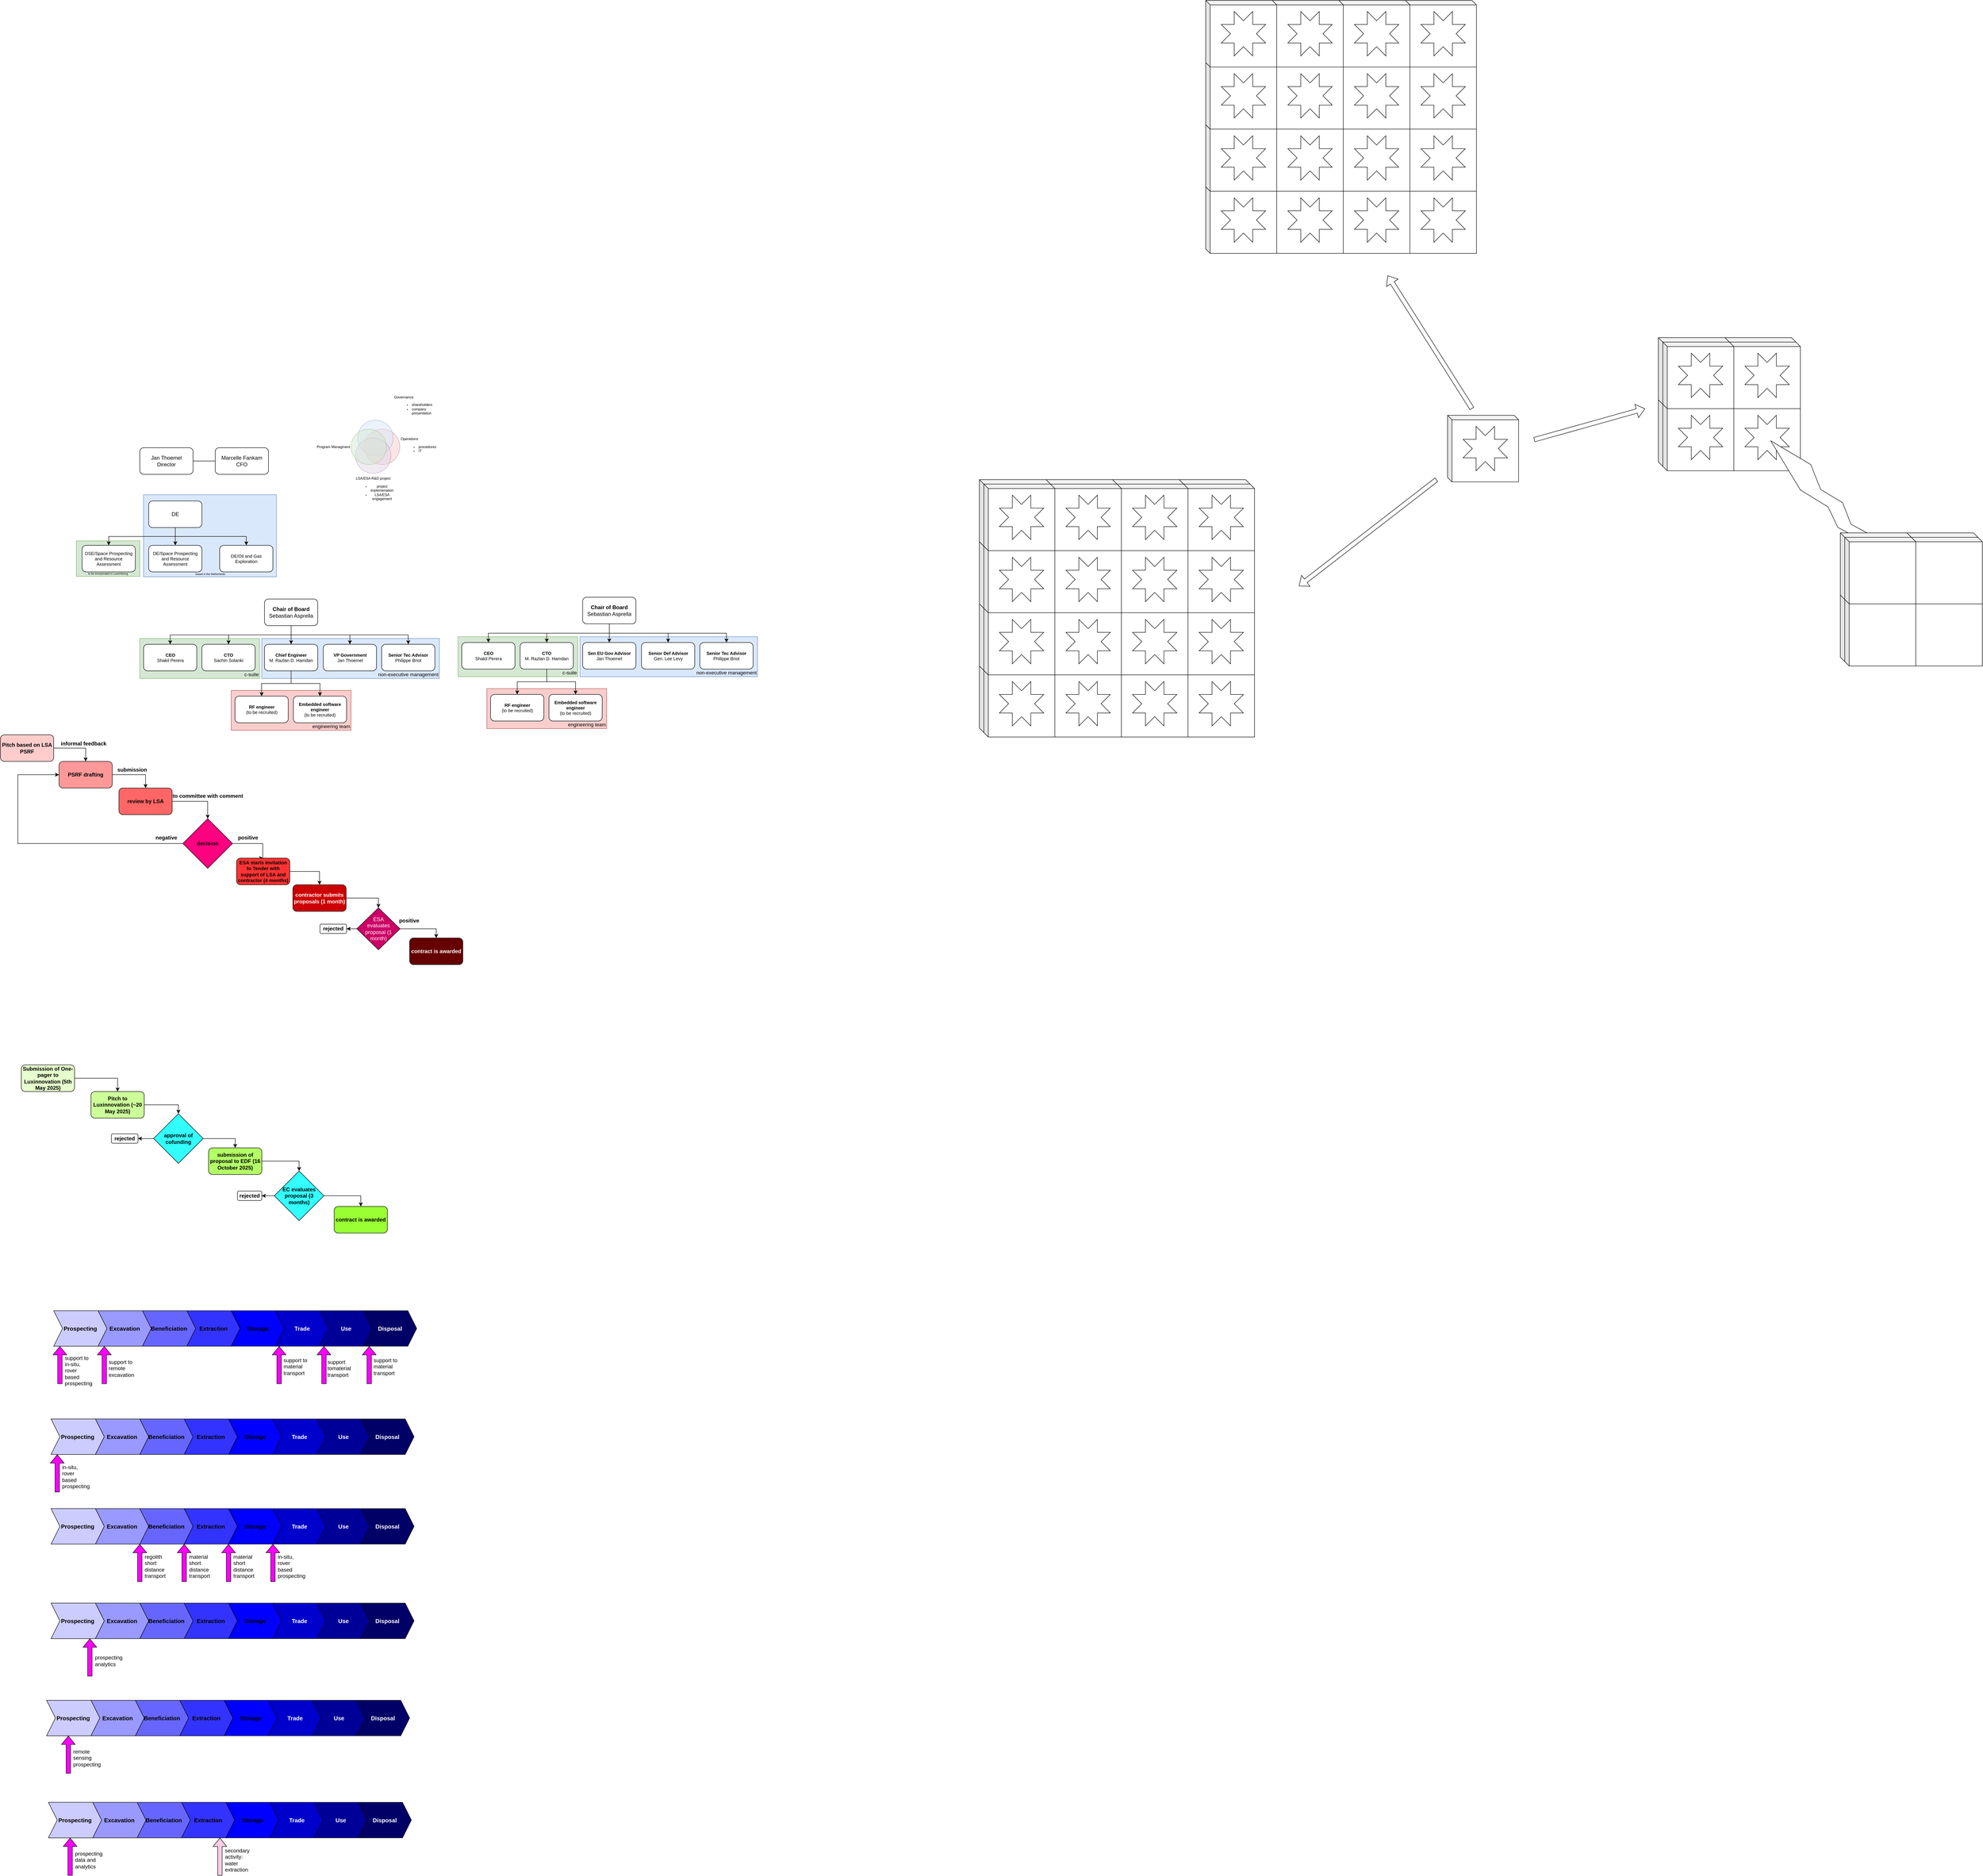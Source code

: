 <mxfile version="27.2.0">
  <diagram name="Page-1" id="pI-C5jLEUPl5uABciL2J">
    <mxGraphModel dx="1489" dy="1976" grid="0" gridSize="10" guides="1" tooltips="1" connect="1" arrows="1" fold="1" page="0" pageScale="1" pageWidth="850" pageHeight="1100" math="0" shadow="0">
      <root>
        <mxCell id="0" />
        <mxCell id="1" parent="0" />
        <mxCell id="mr5gOzfgz1ZWzE4GSywm-1" value="engineering team" style="rounded=0;whiteSpace=wrap;html=1;align=right;labelPosition=center;verticalLabelPosition=middle;verticalAlign=bottom;fontSize=11;fillColor=#f8cecc;strokeColor=#b85450;" parent="1" vertex="1">
          <mxGeometry x="536" y="687" width="270" height="90" as="geometry" />
        </mxCell>
        <mxCell id="sW1ltrkP0OsYJDCoJHcO-9" value="based in the Netherlands" style="rounded=0;whiteSpace=wrap;html=1;align=center;labelPosition=center;verticalLabelPosition=middle;verticalAlign=bottom;fontSize=6;fillColor=#dae8fc;strokeColor=#6c8ebf;" parent="1" vertex="1">
          <mxGeometry x="338.5" y="246" width="299.5" height="185" as="geometry" />
        </mxCell>
        <mxCell id="sW1ltrkP0OsYJDCoJHcO-8" value="to be incorporated in Luxembourg" style="rounded=0;whiteSpace=wrap;html=1;align=center;labelPosition=center;verticalLabelPosition=middle;verticalAlign=bottom;fontSize=6;fillColor=#d5e8d4;strokeColor=#82b366;" parent="1" vertex="1">
          <mxGeometry x="187" y="350" width="143" height="80" as="geometry" />
        </mxCell>
        <mxCell id="AdfwKSu6tByvRweBy8J0-3" style="edgeStyle=orthogonalEdgeStyle;rounded=0;orthogonalLoop=1;jettySize=auto;html=1;exitX=1;exitY=0.5;exitDx=0;exitDy=0;endArrow=none;endFill=0;" parent="1" source="AdfwKSu6tByvRweBy8J0-1" target="AdfwKSu6tByvRweBy8J0-2" edge="1">
          <mxGeometry relative="1" as="geometry" />
        </mxCell>
        <mxCell id="AdfwKSu6tByvRweBy8J0-1" value="Jan Thoemel&lt;br&gt;Director" style="rounded=1;whiteSpace=wrap;html=1;" parent="1" vertex="1">
          <mxGeometry x="330" y="140" width="120" height="60" as="geometry" />
        </mxCell>
        <mxCell id="AdfwKSu6tByvRweBy8J0-2" value="Marcelle Fankam&lt;br&gt;CFO" style="rounded=1;whiteSpace=wrap;html=1;" parent="1" vertex="1">
          <mxGeometry x="500" y="140" width="120" height="60" as="geometry" />
        </mxCell>
        <mxCell id="sW1ltrkP0OsYJDCoJHcO-5" style="edgeStyle=orthogonalEdgeStyle;rounded=0;orthogonalLoop=1;jettySize=auto;html=1;exitX=0.5;exitY=1;exitDx=0;exitDy=0;entryX=0.5;entryY=0;entryDx=0;entryDy=0;" parent="1" source="sW1ltrkP0OsYJDCoJHcO-1" target="sW1ltrkP0OsYJDCoJHcO-2" edge="1">
          <mxGeometry relative="1" as="geometry" />
        </mxCell>
        <mxCell id="sW1ltrkP0OsYJDCoJHcO-6" style="edgeStyle=orthogonalEdgeStyle;rounded=0;orthogonalLoop=1;jettySize=auto;html=1;exitX=0.5;exitY=1;exitDx=0;exitDy=0;entryX=0.5;entryY=0;entryDx=0;entryDy=0;" parent="1" source="sW1ltrkP0OsYJDCoJHcO-1" target="sW1ltrkP0OsYJDCoJHcO-3" edge="1">
          <mxGeometry relative="1" as="geometry" />
        </mxCell>
        <mxCell id="sW1ltrkP0OsYJDCoJHcO-7" style="edgeStyle=orthogonalEdgeStyle;rounded=0;orthogonalLoop=1;jettySize=auto;html=1;exitX=0.5;exitY=1;exitDx=0;exitDy=0;" parent="1" source="sW1ltrkP0OsYJDCoJHcO-1" target="sW1ltrkP0OsYJDCoJHcO-4" edge="1">
          <mxGeometry relative="1" as="geometry" />
        </mxCell>
        <mxCell id="sW1ltrkP0OsYJDCoJHcO-1" value="DE" style="rounded=1;whiteSpace=wrap;html=1;" parent="1" vertex="1">
          <mxGeometry x="350" y="260" width="120" height="60" as="geometry" />
        </mxCell>
        <mxCell id="sW1ltrkP0OsYJDCoJHcO-2" value="&lt;span lang=&quot;EN-GB&quot;&gt;DSE/Space Prospecting and Resource Assessment&lt;/span&gt;" style="rounded=1;whiteSpace=wrap;html=1;fontSize=10;" parent="1" vertex="1">
          <mxGeometry x="200" y="360" width="120" height="60" as="geometry" />
        </mxCell>
        <mxCell id="sW1ltrkP0OsYJDCoJHcO-3" value="&lt;span lang=&quot;EN-GB&quot;&gt;DE/Space Prospecting and Resource Assessment&lt;/span&gt;" style="rounded=1;whiteSpace=wrap;html=1;fontSize=10;" parent="1" vertex="1">
          <mxGeometry x="350" y="360" width="120" height="60" as="geometry" />
        </mxCell>
        <mxCell id="sW1ltrkP0OsYJDCoJHcO-4" value="&lt;span lang=&quot;EN-GB&quot;&gt;DE/Oil and Gas Exploration &lt;/span&gt;" style="rounded=1;whiteSpace=wrap;html=1;fontSize=10;" parent="1" vertex="1">
          <mxGeometry x="510" y="360" width="120" height="60" as="geometry" />
        </mxCell>
        <mxCell id="4EsNZE_uEdMCElJo3id0-29" style="edgeStyle=orthogonalEdgeStyle;rounded=0;orthogonalLoop=1;jettySize=auto;html=1;exitX=1;exitY=0.5;exitDx=0;exitDy=0;entryX=0.5;entryY=0;entryDx=0;entryDy=0;fontStyle=1" parent="1" source="4EsNZE_uEdMCElJo3id0-28" target="4EsNZE_uEdMCElJo3id0-30" edge="1">
          <mxGeometry relative="1" as="geometry">
            <mxPoint x="314.714" y="960.0" as="targetPoint" />
          </mxGeometry>
        </mxCell>
        <mxCell id="4EsNZE_uEdMCElJo3id0-28" value="Pitch based on LSA PSRF" style="rounded=1;whiteSpace=wrap;html=1;fillColor=#FFCCCC;fontStyle=1" parent="1" vertex="1">
          <mxGeometry x="16" y="787" width="120" height="60" as="geometry" />
        </mxCell>
        <mxCell id="4EsNZE_uEdMCElJo3id0-36" style="edgeStyle=orthogonalEdgeStyle;rounded=0;orthogonalLoop=1;jettySize=auto;html=1;exitX=1;exitY=0.5;exitDx=0;exitDy=0;entryX=0.5;entryY=0;entryDx=0;entryDy=0;fontStyle=1" parent="1" source="4EsNZE_uEdMCElJo3id0-30" target="4EsNZE_uEdMCElJo3id0-31" edge="1">
          <mxGeometry relative="1" as="geometry" />
        </mxCell>
        <mxCell id="4EsNZE_uEdMCElJo3id0-30" value="PSRF drafting" style="rounded=1;whiteSpace=wrap;html=1;fillColor=#FF9999;fontStyle=1" parent="1" vertex="1">
          <mxGeometry x="148" y="847" width="120" height="60" as="geometry" />
        </mxCell>
        <mxCell id="4EsNZE_uEdMCElJo3id0-37" style="edgeStyle=orthogonalEdgeStyle;rounded=0;orthogonalLoop=1;jettySize=auto;html=1;exitX=1;exitY=0.5;exitDx=0;exitDy=0;entryX=0.5;entryY=0;entryDx=0;entryDy=0;fontStyle=1" parent="1" source="4EsNZE_uEdMCElJo3id0-31" target="4EsNZE_uEdMCElJo3id0-32" edge="1">
          <mxGeometry relative="1" as="geometry" />
        </mxCell>
        <mxCell id="4EsNZE_uEdMCElJo3id0-31" value="review by LSA" style="rounded=1;whiteSpace=wrap;html=1;fillColor=#FF6666;fontStyle=1" parent="1" vertex="1">
          <mxGeometry x="283" y="907" width="120" height="60" as="geometry" />
        </mxCell>
        <mxCell id="4EsNZE_uEdMCElJo3id0-39" style="edgeStyle=orthogonalEdgeStyle;rounded=0;orthogonalLoop=1;jettySize=auto;html=1;exitX=1;exitY=0.5;exitDx=0;exitDy=0;entryX=0.5;entryY=0;entryDx=0;entryDy=0;fontStyle=1" parent="1" source="4EsNZE_uEdMCElJo3id0-32" target="4EsNZE_uEdMCElJo3id0-38" edge="1">
          <mxGeometry relative="1" as="geometry">
            <Array as="points">
              <mxPoint x="607" y="1032" />
              <mxPoint x="607" y="1065" />
            </Array>
          </mxGeometry>
        </mxCell>
        <mxCell id="4EsNZE_uEdMCElJo3id0-46" style="edgeStyle=orthogonalEdgeStyle;rounded=0;orthogonalLoop=1;jettySize=auto;html=1;exitX=0;exitY=0.5;exitDx=0;exitDy=0;entryX=0;entryY=0.5;entryDx=0;entryDy=0;fontStyle=1" parent="1" source="4EsNZE_uEdMCElJo3id0-32" target="4EsNZE_uEdMCElJo3id0-30" edge="1">
          <mxGeometry relative="1" as="geometry">
            <Array as="points">
              <mxPoint x="55" y="1032" />
              <mxPoint x="55" y="877" />
            </Array>
          </mxGeometry>
        </mxCell>
        <mxCell id="4EsNZE_uEdMCElJo3id0-32" value="decision" style="rhombus;whiteSpace=wrap;html=1;fillColor=#FF0080;fontColor=#000000;fontStyle=1" parent="1" vertex="1">
          <mxGeometry x="427" y="976" width="112" height="112" as="geometry" />
        </mxCell>
        <mxCell id="4EsNZE_uEdMCElJo3id0-34" value="informal feedback" style="text;html=1;align=center;verticalAlign=middle;whiteSpace=wrap;rounded=0;fontStyle=1" parent="1" vertex="1">
          <mxGeometry x="148" y="792" width="111" height="30" as="geometry" />
        </mxCell>
        <mxCell id="4EsNZE_uEdMCElJo3id0-35" value="submission" style="text;html=1;align=center;verticalAlign=middle;whiteSpace=wrap;rounded=0;fontStyle=1" parent="1" vertex="1">
          <mxGeometry x="286.5" y="851" width="52" height="30" as="geometry" />
        </mxCell>
        <mxCell id="4EsNZE_uEdMCElJo3id0-49" style="edgeStyle=orthogonalEdgeStyle;rounded=0;orthogonalLoop=1;jettySize=auto;html=1;exitX=1;exitY=0.5;exitDx=0;exitDy=0;entryX=0.5;entryY=0;entryDx=0;entryDy=0;fontStyle=1" parent="1" source="4EsNZE_uEdMCElJo3id0-38" target="4EsNZE_uEdMCElJo3id0-48" edge="1">
          <mxGeometry relative="1" as="geometry" />
        </mxCell>
        <mxCell id="4EsNZE_uEdMCElJo3id0-38" value="ESA starts Invitation to Tender with support of LSA and contractor (4 months)" style="rounded=1;whiteSpace=wrap;html=1;fillColor=#FF3333;fontStyle=1;fontSize=11;" parent="1" vertex="1">
          <mxGeometry x="548" y="1065" width="120" height="60" as="geometry" />
        </mxCell>
        <mxCell id="4EsNZE_uEdMCElJo3id0-43" value="to committee with comment" style="text;html=1;align=center;verticalAlign=middle;whiteSpace=wrap;rounded=0;fontStyle=1" parent="1" vertex="1">
          <mxGeometry x="401.5" y="910" width="163" height="30" as="geometry" />
        </mxCell>
        <mxCell id="4EsNZE_uEdMCElJo3id0-47" value="negative" style="text;html=1;align=center;verticalAlign=middle;whiteSpace=wrap;rounded=0;fontStyle=1" parent="1" vertex="1">
          <mxGeometry x="364" y="1004" width="52" height="30" as="geometry" />
        </mxCell>
        <mxCell id="4EsNZE_uEdMCElJo3id0-52" style="edgeStyle=orthogonalEdgeStyle;rounded=0;orthogonalLoop=1;jettySize=auto;html=1;exitX=1;exitY=0.5;exitDx=0;exitDy=0;entryX=0.5;entryY=0;entryDx=0;entryDy=0;fontStyle=1" parent="1" source="4EsNZE_uEdMCElJo3id0-48" target="4EsNZE_uEdMCElJo3id0-61" edge="1">
          <mxGeometry relative="1" as="geometry" />
        </mxCell>
        <mxCell id="4EsNZE_uEdMCElJo3id0-48" value="contractor submits proposals (1 month)" style="rounded=1;whiteSpace=wrap;html=1;fillColor=#CC0000;fontColor=#FFFFFF;fontStyle=1" parent="1" vertex="1">
          <mxGeometry x="675" y="1125" width="120" height="60" as="geometry" />
        </mxCell>
        <mxCell id="4EsNZE_uEdMCElJo3id0-53" style="edgeStyle=orthogonalEdgeStyle;rounded=0;orthogonalLoop=1;jettySize=auto;html=1;exitX=1;exitY=0.5;exitDx=0;exitDy=0;entryX=0.5;entryY=0;entryDx=0;entryDy=0;fontStyle=1" parent="1" source="4EsNZE_uEdMCElJo3id0-61" target="4EsNZE_uEdMCElJo3id0-51" edge="1">
          <mxGeometry relative="1" as="geometry" />
        </mxCell>
        <mxCell id="4EsNZE_uEdMCElJo3id0-51" value="contract is awarded" style="rounded=1;whiteSpace=wrap;html=1;fillColor=#660000;fontColor=#FFFFFF;fontStyle=1" parent="1" vertex="1">
          <mxGeometry x="938" y="1245" width="120" height="60" as="geometry" />
        </mxCell>
        <mxCell id="4EsNZE_uEdMCElJo3id0-54" value="positive" style="text;html=1;align=center;verticalAlign=middle;whiteSpace=wrap;rounded=0;fontStyle=1" parent="1" vertex="1">
          <mxGeometry x="548" y="1004" width="52" height="30" as="geometry" />
        </mxCell>
        <mxCell id="4EsNZE_uEdMCElJo3id0-72" style="edgeStyle=orthogonalEdgeStyle;rounded=0;orthogonalLoop=1;jettySize=auto;html=1;exitX=1;exitY=0.5;exitDx=0;exitDy=0;entryX=0.5;entryY=0;entryDx=0;entryDy=0;" parent="1" source="4EsNZE_uEdMCElJo3id0-55" target="4EsNZE_uEdMCElJo3id0-56" edge="1">
          <mxGeometry relative="1" as="geometry" />
        </mxCell>
        <mxCell id="4EsNZE_uEdMCElJo3id0-55" value="&lt;div&gt;Submission of One-pager to Luxinnovation (5th May 2025)&lt;/div&gt;" style="rounded=1;whiteSpace=wrap;html=1;fillColor=#E6FFCC;fontStyle=1" parent="1" vertex="1">
          <mxGeometry x="63" y="1531" width="120" height="60" as="geometry" />
        </mxCell>
        <mxCell id="4EsNZE_uEdMCElJo3id0-73" style="edgeStyle=orthogonalEdgeStyle;rounded=0;orthogonalLoop=1;jettySize=auto;html=1;exitX=1;exitY=0.5;exitDx=0;exitDy=0;entryX=0.5;entryY=0;entryDx=0;entryDy=0;" parent="1" source="4EsNZE_uEdMCElJo3id0-56" target="4EsNZE_uEdMCElJo3id0-57" edge="1">
          <mxGeometry relative="1" as="geometry" />
        </mxCell>
        <mxCell id="4EsNZE_uEdMCElJo3id0-56" value="Pitch to Luxinnovation (~20 May 2025)" style="rounded=1;whiteSpace=wrap;html=1;fillColor=#CCFF99;fontStyle=1" parent="1" vertex="1">
          <mxGeometry x="220" y="1591" width="120" height="60" as="geometry" />
        </mxCell>
        <mxCell id="4EsNZE_uEdMCElJo3id0-74" style="edgeStyle=orthogonalEdgeStyle;rounded=0;orthogonalLoop=1;jettySize=auto;html=1;exitX=1;exitY=0.5;exitDx=0;exitDy=0;entryX=0.5;entryY=0;entryDx=0;entryDy=0;" parent="1" source="4EsNZE_uEdMCElJo3id0-57" target="4EsNZE_uEdMCElJo3id0-58" edge="1">
          <mxGeometry relative="1" as="geometry" />
        </mxCell>
        <mxCell id="4EsNZE_uEdMCElJo3id0-57" value="approval of cofunding" style="rhombus;whiteSpace=wrap;html=1;fillColor=#33FFFF;fontColor=#000000;fontStyle=1" parent="1" vertex="1">
          <mxGeometry x="361" y="1641" width="112" height="112" as="geometry" />
        </mxCell>
        <mxCell id="4EsNZE_uEdMCElJo3id0-77" style="edgeStyle=orthogonalEdgeStyle;rounded=0;orthogonalLoop=1;jettySize=auto;html=1;exitX=1;exitY=0.5;exitDx=0;exitDy=0;entryX=0.5;entryY=0;entryDx=0;entryDy=0;" parent="1" source="4EsNZE_uEdMCElJo3id0-58" target="4EsNZE_uEdMCElJo3id0-66" edge="1">
          <mxGeometry relative="1" as="geometry" />
        </mxCell>
        <mxCell id="4EsNZE_uEdMCElJo3id0-58" value="submission of proposal to EDF (16 October 2025)" style="rounded=1;whiteSpace=wrap;html=1;fillColor=#B3FF66;fontStyle=1" parent="1" vertex="1">
          <mxGeometry x="485" y="1718" width="120" height="60" as="geometry" />
        </mxCell>
        <mxCell id="4EsNZE_uEdMCElJo3id0-60" value="contract is awarded" style="rounded=1;whiteSpace=wrap;html=1;fillColor=#99FF33;fontStyle=1" parent="1" vertex="1">
          <mxGeometry x="768" y="1850" width="120" height="60" as="geometry" />
        </mxCell>
        <mxCell id="4EsNZE_uEdMCElJo3id0-65" style="edgeStyle=orthogonalEdgeStyle;rounded=0;orthogonalLoop=1;jettySize=auto;html=1;exitX=0;exitY=0.5;exitDx=0;exitDy=0;entryX=1;entryY=0.5;entryDx=0;entryDy=0;" parent="1" source="4EsNZE_uEdMCElJo3id0-61" target="4EsNZE_uEdMCElJo3id0-64" edge="1">
          <mxGeometry relative="1" as="geometry" />
        </mxCell>
        <mxCell id="4EsNZE_uEdMCElJo3id0-61" value="ESA&lt;br&gt;evaluates proposal (1 month)" style="rhombus;whiteSpace=wrap;html=1;fillColor=#CC0066;fontColor=#FFFFFF;" parent="1" vertex="1">
          <mxGeometry x="819" y="1177" width="97.5" height="94.5" as="geometry" />
        </mxCell>
        <mxCell id="4EsNZE_uEdMCElJo3id0-62" value="positive" style="text;html=1;align=center;verticalAlign=middle;whiteSpace=wrap;rounded=0;fontStyle=1" parent="1" vertex="1">
          <mxGeometry x="911" y="1191" width="52" height="30" as="geometry" />
        </mxCell>
        <mxCell id="4EsNZE_uEdMCElJo3id0-64" value="rejected" style="rounded=1;whiteSpace=wrap;html=1;fontStyle=1" parent="1" vertex="1">
          <mxGeometry x="736" y="1213.75" width="60" height="21" as="geometry" />
        </mxCell>
        <mxCell id="4EsNZE_uEdMCElJo3id0-71" style="edgeStyle=orthogonalEdgeStyle;rounded=0;orthogonalLoop=1;jettySize=auto;html=1;exitX=0;exitY=0.5;exitDx=0;exitDy=0;entryX=1;entryY=0.5;entryDx=0;entryDy=0;" parent="1" source="4EsNZE_uEdMCElJo3id0-66" target="4EsNZE_uEdMCElJo3id0-70" edge="1">
          <mxGeometry relative="1" as="geometry">
            <mxPoint x="559.706" y="1825.882" as="targetPoint" />
          </mxGeometry>
        </mxCell>
        <mxCell id="4EsNZE_uEdMCElJo3id0-66" value="EC evaluates proposal (3 months)" style="rhombus;whiteSpace=wrap;html=1;fillColor=#33FFFF;fontColor=#000000;fontStyle=1" parent="1" vertex="1">
          <mxGeometry x="633" y="1770" width="112" height="112" as="geometry" />
        </mxCell>
        <mxCell id="4EsNZE_uEdMCElJo3id0-70" value="rejected" style="rounded=1;whiteSpace=wrap;html=1;fontStyle=1" parent="1" vertex="1">
          <mxGeometry x="550" y="1815.5" width="55" height="21" as="geometry" />
        </mxCell>
        <mxCell id="4EsNZE_uEdMCElJo3id0-75" style="edgeStyle=orthogonalEdgeStyle;rounded=0;orthogonalLoop=1;jettySize=auto;html=1;exitX=0;exitY=0.5;exitDx=0;exitDy=0;entryX=1;entryY=0.5;entryDx=0;entryDy=0;" parent="1" source="4EsNZE_uEdMCElJo3id0-57" target="4EsNZE_uEdMCElJo3id0-76" edge="1">
          <mxGeometry relative="1" as="geometry">
            <mxPoint x="349" y="1696.75" as="sourcePoint" />
          </mxGeometry>
        </mxCell>
        <mxCell id="4EsNZE_uEdMCElJo3id0-76" value="rejected" style="rounded=1;whiteSpace=wrap;html=1;fontStyle=1" parent="1" vertex="1">
          <mxGeometry x="266" y="1686.5" width="60" height="21" as="geometry" />
        </mxCell>
        <mxCell id="4EsNZE_uEdMCElJo3id0-78" style="edgeStyle=orthogonalEdgeStyle;rounded=0;orthogonalLoop=1;jettySize=auto;html=1;exitX=1;exitY=0.5;exitDx=0;exitDy=0;entryX=0.5;entryY=0;entryDx=0;entryDy=0;" parent="1" source="4EsNZE_uEdMCElJo3id0-66" target="4EsNZE_uEdMCElJo3id0-60" edge="1">
          <mxGeometry relative="1" as="geometry" />
        </mxCell>
        <mxCell id="gZV6nWwhFgP8IXUkDq0C-19" value="Prospecting" style="shape=step;perimeter=stepPerimeter;whiteSpace=wrap;html=1;fixedSize=1;fontSize=13;fillColor=light-dark(#CCCCFF,#EDEDED);fontStyle=1" parent="1" vertex="1">
          <mxGeometry x="136" y="2085" width="120" height="80" as="geometry" />
        </mxCell>
        <mxCell id="gZV6nWwhFgP8IXUkDq0C-20" value="Excavation" style="shape=step;perimeter=stepPerimeter;whiteSpace=wrap;html=1;fixedSize=1;fontSize=13;fillColor=light-dark(#9999FF,#EDEDED);fontStyle=1" parent="1" vertex="1">
          <mxGeometry x="236" y="2085" width="120" height="80" as="geometry" />
        </mxCell>
        <mxCell id="gZV6nWwhFgP8IXUkDq0C-21" value="Beneficiation" style="shape=step;perimeter=stepPerimeter;whiteSpace=wrap;html=1;fixedSize=1;fontSize=13;fillColor=light-dark(#6666FF,#EDEDED);fontStyle=1" parent="1" vertex="1">
          <mxGeometry x="336" y="2085" width="120" height="80" as="geometry" />
        </mxCell>
        <mxCell id="gZV6nWwhFgP8IXUkDq0C-22" value="Extraction" style="shape=step;perimeter=stepPerimeter;whiteSpace=wrap;html=1;fixedSize=1;fontSize=13;fillColor=#3333FF;fontStyle=1" parent="1" vertex="1">
          <mxGeometry x="436" y="2085" width="120" height="80" as="geometry" />
        </mxCell>
        <mxCell id="gZV6nWwhFgP8IXUkDq0C-23" value="Storage" style="shape=step;perimeter=stepPerimeter;whiteSpace=wrap;html=1;fixedSize=1;fontSize=13;fillColor=#0000FF;fontStyle=1" parent="1" vertex="1">
          <mxGeometry x="536" y="2085" width="120" height="80" as="geometry" />
        </mxCell>
        <mxCell id="gZV6nWwhFgP8IXUkDq0C-24" value="Trade" style="shape=step;perimeter=stepPerimeter;whiteSpace=wrap;html=1;fixedSize=1;fontSize=13;fillColor=#0000CC;fontColor=#FFFFFF;fontStyle=1" parent="1" vertex="1">
          <mxGeometry x="636" y="2085" width="120" height="80" as="geometry" />
        </mxCell>
        <mxCell id="gZV6nWwhFgP8IXUkDq0C-25" value="Use" style="shape=step;perimeter=stepPerimeter;whiteSpace=wrap;html=1;fixedSize=1;fontSize=13;fillColor=#000099;fontColor=#FFFFFF;fontStyle=1" parent="1" vertex="1">
          <mxGeometry x="735" y="2085" width="120" height="80" as="geometry" />
        </mxCell>
        <mxCell id="gZV6nWwhFgP8IXUkDq0C-26" value="Disposal" style="shape=step;perimeter=stepPerimeter;whiteSpace=wrap;html=1;fixedSize=1;fontSize=13;fillColor=#000066;fontColor=#FFFFFF;fontStyle=1" parent="1" vertex="1">
          <mxGeometry x="834" y="2085" width="120" height="80" as="geometry" />
        </mxCell>
        <mxCell id="gZV6nWwhFgP8IXUkDq0C-27" value="" style="shape=flexArrow;endArrow=classic;html=1;rounded=0;fillColor=#FF00FF;" parent="1" edge="1">
          <mxGeometry width="50" height="50" relative="1" as="geometry">
            <mxPoint x="250" y="2250" as="sourcePoint" />
            <mxPoint x="250" y="2165" as="targetPoint" />
          </mxGeometry>
        </mxCell>
        <mxCell id="gZV6nWwhFgP8IXUkDq0C-28" value="" style="shape=flexArrow;endArrow=classic;html=1;rounded=0;fillColor=#FF00FF;" parent="1" edge="1">
          <mxGeometry width="50" height="50" relative="1" as="geometry">
            <mxPoint x="644" y="2250" as="sourcePoint" />
            <mxPoint x="644" y="2165" as="targetPoint" />
          </mxGeometry>
        </mxCell>
        <mxCell id="gZV6nWwhFgP8IXUkDq0C-29" value="" style="shape=flexArrow;endArrow=classic;html=1;rounded=0;fillColor=#FF00FF;" parent="1" edge="1">
          <mxGeometry width="50" height="50" relative="1" as="geometry">
            <mxPoint x="745.0" y="2250" as="sourcePoint" />
            <mxPoint x="745.0" y="2165" as="targetPoint" />
          </mxGeometry>
        </mxCell>
        <mxCell id="gZV6nWwhFgP8IXUkDq0C-30" value="" style="shape=flexArrow;endArrow=classic;html=1;rounded=0;fillColor=#FF00FF;" parent="1" edge="1">
          <mxGeometry width="50" height="50" relative="1" as="geometry">
            <mxPoint x="847.0" y="2250" as="sourcePoint" />
            <mxPoint x="847.0" y="2165" as="targetPoint" />
          </mxGeometry>
        </mxCell>
        <mxCell id="gZV6nWwhFgP8IXUkDq0C-31" value="" style="shape=flexArrow;endArrow=classic;html=1;rounded=0;fillColor=#FF00FF;" parent="1" edge="1">
          <mxGeometry width="50" height="50" relative="1" as="geometry">
            <mxPoint x="150" y="2250" as="sourcePoint" />
            <mxPoint x="150" y="2165" as="targetPoint" />
          </mxGeometry>
        </mxCell>
        <mxCell id="gZV6nWwhFgP8IXUkDq0C-32" value="&lt;div align=&quot;left&quot;&gt;support to in-situ, rover based prospecting&lt;/div&gt;" style="text;html=1;align=left;verticalAlign=middle;whiteSpace=wrap;rounded=0;" parent="1" vertex="1">
          <mxGeometry x="159" y="2205" width="60" height="30" as="geometry" />
        </mxCell>
        <mxCell id="gZV6nWwhFgP8IXUkDq0C-33" value="support to remote excavation" style="text;html=1;align=left;verticalAlign=middle;whiteSpace=wrap;rounded=0;" parent="1" vertex="1">
          <mxGeometry x="257.5" y="2200" width="60" height="30" as="geometry" />
        </mxCell>
        <mxCell id="gZV6nWwhFgP8IXUkDq0C-34" value="support to material transport" style="text;html=1;align=left;verticalAlign=middle;whiteSpace=wrap;rounded=0;" parent="1" vertex="1">
          <mxGeometry x="652" y="2196" width="60" height="30" as="geometry" />
        </mxCell>
        <mxCell id="gZV6nWwhFgP8IXUkDq0C-35" value="support to material transport" style="text;html=1;align=left;verticalAlign=middle;whiteSpace=wrap;rounded=0;" parent="1" vertex="1">
          <mxGeometry x="855" y="2196" width="60" height="30" as="geometry" />
        </mxCell>
        <mxCell id="gZV6nWwhFgP8IXUkDq0C-36" value="support tomaterial transport" style="text;html=1;align=left;verticalAlign=middle;whiteSpace=wrap;rounded=0;" parent="1" vertex="1">
          <mxGeometry x="751" y="2200" width="60" height="30" as="geometry" />
        </mxCell>
        <mxCell id="gZV6nWwhFgP8IXUkDq0C-37" value="Prospecting" style="shape=step;perimeter=stepPerimeter;whiteSpace=wrap;html=1;fixedSize=1;fontSize=13;fillColor=light-dark(#CCCCFF,#EDEDED);fontStyle=1" parent="1" vertex="1">
          <mxGeometry x="130" y="2329" width="120" height="80" as="geometry" />
        </mxCell>
        <mxCell id="gZV6nWwhFgP8IXUkDq0C-38" value="Excavation" style="shape=step;perimeter=stepPerimeter;whiteSpace=wrap;html=1;fixedSize=1;fontSize=13;fillColor=light-dark(#9999FF,#EDEDED);fontStyle=1" parent="1" vertex="1">
          <mxGeometry x="230" y="2329" width="120" height="80" as="geometry" />
        </mxCell>
        <mxCell id="gZV6nWwhFgP8IXUkDq0C-39" value="Beneficiation" style="shape=step;perimeter=stepPerimeter;whiteSpace=wrap;html=1;fixedSize=1;fontSize=13;fillColor=light-dark(#6666FF,#EDEDED);fontStyle=1" parent="1" vertex="1">
          <mxGeometry x="330" y="2329" width="120" height="80" as="geometry" />
        </mxCell>
        <mxCell id="gZV6nWwhFgP8IXUkDq0C-40" value="Extraction" style="shape=step;perimeter=stepPerimeter;whiteSpace=wrap;html=1;fixedSize=1;fontSize=13;fillColor=#3333FF;fontStyle=1" parent="1" vertex="1">
          <mxGeometry x="430" y="2329" width="120" height="80" as="geometry" />
        </mxCell>
        <mxCell id="gZV6nWwhFgP8IXUkDq0C-41" value="Storage" style="shape=step;perimeter=stepPerimeter;whiteSpace=wrap;html=1;fixedSize=1;fontSize=13;fillColor=#0000FF;fontStyle=1" parent="1" vertex="1">
          <mxGeometry x="530" y="2329" width="120" height="80" as="geometry" />
        </mxCell>
        <mxCell id="gZV6nWwhFgP8IXUkDq0C-42" value="Trade" style="shape=step;perimeter=stepPerimeter;whiteSpace=wrap;html=1;fixedSize=1;fontSize=13;fillColor=#0000CC;fontColor=#FFFFFF;fontStyle=1" parent="1" vertex="1">
          <mxGeometry x="630" y="2329" width="120" height="80" as="geometry" />
        </mxCell>
        <mxCell id="gZV6nWwhFgP8IXUkDq0C-43" value="Use" style="shape=step;perimeter=stepPerimeter;whiteSpace=wrap;html=1;fixedSize=1;fontSize=13;fillColor=#000099;fontColor=#FFFFFF;fontStyle=1" parent="1" vertex="1">
          <mxGeometry x="729" y="2329" width="120" height="80" as="geometry" />
        </mxCell>
        <mxCell id="gZV6nWwhFgP8IXUkDq0C-44" value="Disposal" style="shape=step;perimeter=stepPerimeter;whiteSpace=wrap;html=1;fixedSize=1;fontSize=13;fillColor=#000066;fontColor=#FFFFFF;fontStyle=1" parent="1" vertex="1">
          <mxGeometry x="828" y="2329" width="120" height="80" as="geometry" />
        </mxCell>
        <mxCell id="gZV6nWwhFgP8IXUkDq0C-49" value="" style="shape=flexArrow;endArrow=classic;html=1;rounded=0;fillColor=#FF00FF;" parent="1" edge="1">
          <mxGeometry width="50" height="50" relative="1" as="geometry">
            <mxPoint x="144" y="2494" as="sourcePoint" />
            <mxPoint x="144" y="2409" as="targetPoint" />
          </mxGeometry>
        </mxCell>
        <mxCell id="gZV6nWwhFgP8IXUkDq0C-50" value="&lt;div align=&quot;left&quot;&gt;in-situ, rover based prospecting&lt;/div&gt;" style="text;html=1;align=left;verticalAlign=middle;whiteSpace=wrap;rounded=0;" parent="1" vertex="1">
          <mxGeometry x="153" y="2444" width="60" height="30" as="geometry" />
        </mxCell>
        <mxCell id="LNnZcz1PQ6CTaX76SW7G-1" value="Prospecting" style="shape=step;perimeter=stepPerimeter;whiteSpace=wrap;html=1;fixedSize=1;fontSize=13;fillColor=light-dark(#CCCCFF,#EDEDED);fontStyle=1" parent="1" vertex="1">
          <mxGeometry x="130" y="2531" width="120" height="80" as="geometry" />
        </mxCell>
        <mxCell id="LNnZcz1PQ6CTaX76SW7G-2" value="Excavation" style="shape=step;perimeter=stepPerimeter;whiteSpace=wrap;html=1;fixedSize=1;fontSize=13;fillColor=light-dark(#9999FF,#EDEDED);fontStyle=1" parent="1" vertex="1">
          <mxGeometry x="230" y="2531" width="120" height="80" as="geometry" />
        </mxCell>
        <mxCell id="LNnZcz1PQ6CTaX76SW7G-3" value="Beneficiation" style="shape=step;perimeter=stepPerimeter;whiteSpace=wrap;html=1;fixedSize=1;fontSize=13;fillColor=light-dark(#6666FF,#EDEDED);fontStyle=1" parent="1" vertex="1">
          <mxGeometry x="330" y="2531" width="120" height="80" as="geometry" />
        </mxCell>
        <mxCell id="LNnZcz1PQ6CTaX76SW7G-4" value="Extraction" style="shape=step;perimeter=stepPerimeter;whiteSpace=wrap;html=1;fixedSize=1;fontSize=13;fillColor=#3333FF;fontStyle=1" parent="1" vertex="1">
          <mxGeometry x="430" y="2531" width="120" height="80" as="geometry" />
        </mxCell>
        <mxCell id="LNnZcz1PQ6CTaX76SW7G-5" value="Storage" style="shape=step;perimeter=stepPerimeter;whiteSpace=wrap;html=1;fixedSize=1;fontSize=13;fillColor=#0000FF;fontStyle=1" parent="1" vertex="1">
          <mxGeometry x="530" y="2531" width="120" height="80" as="geometry" />
        </mxCell>
        <mxCell id="LNnZcz1PQ6CTaX76SW7G-6" value="Trade" style="shape=step;perimeter=stepPerimeter;whiteSpace=wrap;html=1;fixedSize=1;fontSize=13;fillColor=#0000CC;fontColor=#FFFFFF;fontStyle=1" parent="1" vertex="1">
          <mxGeometry x="630" y="2531" width="120" height="80" as="geometry" />
        </mxCell>
        <mxCell id="LNnZcz1PQ6CTaX76SW7G-7" value="Use" style="shape=step;perimeter=stepPerimeter;whiteSpace=wrap;html=1;fixedSize=1;fontSize=13;fillColor=#000099;fontColor=#FFFFFF;fontStyle=1" parent="1" vertex="1">
          <mxGeometry x="729" y="2531" width="120" height="80" as="geometry" />
        </mxCell>
        <mxCell id="LNnZcz1PQ6CTaX76SW7G-8" value="Disposal" style="shape=step;perimeter=stepPerimeter;whiteSpace=wrap;html=1;fixedSize=1;fontSize=13;fillColor=#000066;fontColor=#FFFFFF;fontStyle=1" parent="1" vertex="1">
          <mxGeometry x="828" y="2531" width="120" height="80" as="geometry" />
        </mxCell>
        <mxCell id="LNnZcz1PQ6CTaX76SW7G-9" value="" style="shape=flexArrow;endArrow=classic;html=1;rounded=0;fillColor=#FF00FF;" parent="1" edge="1">
          <mxGeometry width="50" height="50" relative="1" as="geometry">
            <mxPoint x="330" y="2696" as="sourcePoint" />
            <mxPoint x="330" y="2611" as="targetPoint" />
          </mxGeometry>
        </mxCell>
        <mxCell id="LNnZcz1PQ6CTaX76SW7G-10" value="regolith short distance transport" style="text;html=1;align=left;verticalAlign=middle;whiteSpace=wrap;rounded=0;" parent="1" vertex="1">
          <mxGeometry x="339" y="2646" width="60" height="30" as="geometry" />
        </mxCell>
        <mxCell id="LNnZcz1PQ6CTaX76SW7G-11" value="" style="shape=flexArrow;endArrow=classic;html=1;rounded=0;fillColor=#FF00FF;" parent="1" edge="1">
          <mxGeometry width="50" height="50" relative="1" as="geometry">
            <mxPoint x="430" y="2696" as="sourcePoint" />
            <mxPoint x="430" y="2611" as="targetPoint" />
          </mxGeometry>
        </mxCell>
        <mxCell id="LNnZcz1PQ6CTaX76SW7G-12" value="&lt;div&gt;material&lt;/div&gt;&lt;div&gt;short distance transport&lt;/div&gt;" style="text;html=1;align=left;verticalAlign=middle;whiteSpace=wrap;rounded=0;" parent="1" vertex="1">
          <mxGeometry x="439" y="2646" width="60" height="30" as="geometry" />
        </mxCell>
        <mxCell id="LNnZcz1PQ6CTaX76SW7G-13" value="" style="shape=flexArrow;endArrow=classic;html=1;rounded=0;fillColor=#FF00FF;" parent="1" edge="1">
          <mxGeometry width="50" height="50" relative="1" as="geometry">
            <mxPoint x="530" y="2696" as="sourcePoint" />
            <mxPoint x="530" y="2611" as="targetPoint" />
          </mxGeometry>
        </mxCell>
        <mxCell id="LNnZcz1PQ6CTaX76SW7G-14" value="&lt;div&gt;material&lt;/div&gt;&lt;div&gt;short distance transport&lt;/div&gt;" style="text;html=1;align=left;verticalAlign=middle;whiteSpace=wrap;rounded=0;" parent="1" vertex="1">
          <mxGeometry x="539" y="2646" width="60" height="30" as="geometry" />
        </mxCell>
        <mxCell id="LNnZcz1PQ6CTaX76SW7G-15" value="" style="shape=flexArrow;endArrow=classic;html=1;rounded=0;fillColor=#FF00FF;" parent="1" edge="1">
          <mxGeometry width="50" height="50" relative="1" as="geometry">
            <mxPoint x="630" y="2696" as="sourcePoint" />
            <mxPoint x="630" y="2611" as="targetPoint" />
          </mxGeometry>
        </mxCell>
        <mxCell id="LNnZcz1PQ6CTaX76SW7G-16" value="&lt;div align=&quot;left&quot;&gt;in-situ, rover based prospecting&lt;/div&gt;" style="text;html=1;align=left;verticalAlign=middle;whiteSpace=wrap;rounded=0;" parent="1" vertex="1">
          <mxGeometry x="639" y="2646" width="60" height="30" as="geometry" />
        </mxCell>
        <mxCell id="LNnZcz1PQ6CTaX76SW7G-17" value="Prospecting" style="shape=step;perimeter=stepPerimeter;whiteSpace=wrap;html=1;fixedSize=1;fontSize=13;fillColor=light-dark(#CCCCFF,#EDEDED);fontStyle=1" parent="1" vertex="1">
          <mxGeometry x="130" y="2744" width="120" height="80" as="geometry" />
        </mxCell>
        <mxCell id="LNnZcz1PQ6CTaX76SW7G-18" value="Excavation" style="shape=step;perimeter=stepPerimeter;whiteSpace=wrap;html=1;fixedSize=1;fontSize=13;fillColor=light-dark(#9999FF,#EDEDED);fontStyle=1" parent="1" vertex="1">
          <mxGeometry x="230" y="2744" width="120" height="80" as="geometry" />
        </mxCell>
        <mxCell id="LNnZcz1PQ6CTaX76SW7G-19" value="Beneficiation" style="shape=step;perimeter=stepPerimeter;whiteSpace=wrap;html=1;fixedSize=1;fontSize=13;fillColor=light-dark(#6666FF,#EDEDED);fontStyle=1" parent="1" vertex="1">
          <mxGeometry x="330" y="2744" width="120" height="80" as="geometry" />
        </mxCell>
        <mxCell id="LNnZcz1PQ6CTaX76SW7G-20" value="Extraction" style="shape=step;perimeter=stepPerimeter;whiteSpace=wrap;html=1;fixedSize=1;fontSize=13;fillColor=#3333FF;fontStyle=1" parent="1" vertex="1">
          <mxGeometry x="430" y="2744" width="120" height="80" as="geometry" />
        </mxCell>
        <mxCell id="LNnZcz1PQ6CTaX76SW7G-21" value="Storage" style="shape=step;perimeter=stepPerimeter;whiteSpace=wrap;html=1;fixedSize=1;fontSize=13;fillColor=#0000FF;fontStyle=1" parent="1" vertex="1">
          <mxGeometry x="530" y="2744" width="120" height="80" as="geometry" />
        </mxCell>
        <mxCell id="LNnZcz1PQ6CTaX76SW7G-22" value="Trade" style="shape=step;perimeter=stepPerimeter;whiteSpace=wrap;html=1;fixedSize=1;fontSize=13;fillColor=#0000CC;fontColor=#FFFFFF;fontStyle=1" parent="1" vertex="1">
          <mxGeometry x="630" y="2744" width="120" height="80" as="geometry" />
        </mxCell>
        <mxCell id="LNnZcz1PQ6CTaX76SW7G-23" value="Use" style="shape=step;perimeter=stepPerimeter;whiteSpace=wrap;html=1;fixedSize=1;fontSize=13;fillColor=#000099;fontColor=#FFFFFF;fontStyle=1" parent="1" vertex="1">
          <mxGeometry x="729" y="2744" width="120" height="80" as="geometry" />
        </mxCell>
        <mxCell id="LNnZcz1PQ6CTaX76SW7G-24" value="Disposal" style="shape=step;perimeter=stepPerimeter;whiteSpace=wrap;html=1;fixedSize=1;fontSize=13;fillColor=#000066;fontColor=#FFFFFF;fontStyle=1" parent="1" vertex="1">
          <mxGeometry x="828" y="2744" width="120" height="80" as="geometry" />
        </mxCell>
        <mxCell id="LNnZcz1PQ6CTaX76SW7G-25" value="" style="shape=flexArrow;endArrow=classic;html=1;rounded=0;fillColor=#FF00FF;" parent="1" edge="1">
          <mxGeometry width="50" height="50" relative="1" as="geometry">
            <mxPoint x="217.5" y="2909" as="sourcePoint" />
            <mxPoint x="217.5" y="2824" as="targetPoint" />
          </mxGeometry>
        </mxCell>
        <mxCell id="LNnZcz1PQ6CTaX76SW7G-26" value="&lt;div&gt;prospecting analytics&lt;/div&gt;" style="text;html=1;align=left;verticalAlign=middle;whiteSpace=wrap;rounded=0;" parent="1" vertex="1">
          <mxGeometry x="226.5" y="2859" width="60" height="30" as="geometry" />
        </mxCell>
        <mxCell id="pfrGkVOEbDUoQShEzSR1-1" value="Prospecting" style="shape=step;perimeter=stepPerimeter;whiteSpace=wrap;html=1;fixedSize=1;fontSize=13;fillColor=light-dark(#CCCCFF,#EDEDED);fontStyle=1" parent="1" vertex="1">
          <mxGeometry x="120" y="2963" width="120" height="80" as="geometry" />
        </mxCell>
        <mxCell id="pfrGkVOEbDUoQShEzSR1-2" value="Excavation" style="shape=step;perimeter=stepPerimeter;whiteSpace=wrap;html=1;fixedSize=1;fontSize=13;fillColor=light-dark(#9999FF,#EDEDED);fontStyle=1" parent="1" vertex="1">
          <mxGeometry x="220" y="2963" width="120" height="80" as="geometry" />
        </mxCell>
        <mxCell id="pfrGkVOEbDUoQShEzSR1-3" value="Beneficiation" style="shape=step;perimeter=stepPerimeter;whiteSpace=wrap;html=1;fixedSize=1;fontSize=13;fillColor=light-dark(#6666FF,#EDEDED);fontStyle=1" parent="1" vertex="1">
          <mxGeometry x="320" y="2963" width="120" height="80" as="geometry" />
        </mxCell>
        <mxCell id="pfrGkVOEbDUoQShEzSR1-4" value="Extraction" style="shape=step;perimeter=stepPerimeter;whiteSpace=wrap;html=1;fixedSize=1;fontSize=13;fillColor=#3333FF;fontStyle=1" parent="1" vertex="1">
          <mxGeometry x="420" y="2963" width="120" height="80" as="geometry" />
        </mxCell>
        <mxCell id="pfrGkVOEbDUoQShEzSR1-5" value="Storage" style="shape=step;perimeter=stepPerimeter;whiteSpace=wrap;html=1;fixedSize=1;fontSize=13;fillColor=#0000FF;fontStyle=1" parent="1" vertex="1">
          <mxGeometry x="520" y="2963" width="120" height="80" as="geometry" />
        </mxCell>
        <mxCell id="pfrGkVOEbDUoQShEzSR1-6" value="Trade" style="shape=step;perimeter=stepPerimeter;whiteSpace=wrap;html=1;fixedSize=1;fontSize=13;fillColor=#0000CC;fontColor=#FFFFFF;fontStyle=1" parent="1" vertex="1">
          <mxGeometry x="620" y="2963" width="120" height="80" as="geometry" />
        </mxCell>
        <mxCell id="pfrGkVOEbDUoQShEzSR1-7" value="Use" style="shape=step;perimeter=stepPerimeter;whiteSpace=wrap;html=1;fixedSize=1;fontSize=13;fillColor=#000099;fontColor=#FFFFFF;fontStyle=1" parent="1" vertex="1">
          <mxGeometry x="719" y="2963" width="120" height="80" as="geometry" />
        </mxCell>
        <mxCell id="pfrGkVOEbDUoQShEzSR1-8" value="Disposal" style="shape=step;perimeter=stepPerimeter;whiteSpace=wrap;html=1;fixedSize=1;fontSize=13;fillColor=#000066;fontColor=#FFFFFF;fontStyle=1" parent="1" vertex="1">
          <mxGeometry x="818" y="2963" width="120" height="80" as="geometry" />
        </mxCell>
        <mxCell id="pfrGkVOEbDUoQShEzSR1-9" value="" style="shape=flexArrow;endArrow=classic;html=1;rounded=0;fillColor=#FF00FF;" parent="1" edge="1">
          <mxGeometry width="50" height="50" relative="1" as="geometry">
            <mxPoint x="169" y="3128" as="sourcePoint" />
            <mxPoint x="169" y="3043" as="targetPoint" />
          </mxGeometry>
        </mxCell>
        <mxCell id="pfrGkVOEbDUoQShEzSR1-10" value="&lt;div&gt;remote sensing prospecting&lt;/div&gt;" style="text;html=1;align=left;verticalAlign=middle;whiteSpace=wrap;rounded=0;" parent="1" vertex="1">
          <mxGeometry x="178" y="3078" width="60" height="30" as="geometry" />
        </mxCell>
        <mxCell id="qQUAz5vWSxmFUbSqkUP2-1" value="Prospecting" style="shape=step;perimeter=stepPerimeter;whiteSpace=wrap;html=1;fixedSize=1;fontSize=13;fillColor=light-dark(#CCCCFF,#EDEDED);fontStyle=1" parent="1" vertex="1">
          <mxGeometry x="124" y="3193" width="120" height="80" as="geometry" />
        </mxCell>
        <mxCell id="qQUAz5vWSxmFUbSqkUP2-2" value="Excavation" style="shape=step;perimeter=stepPerimeter;whiteSpace=wrap;html=1;fixedSize=1;fontSize=13;fillColor=light-dark(#9999FF,#EDEDED);fontStyle=1" parent="1" vertex="1">
          <mxGeometry x="224" y="3193" width="120" height="80" as="geometry" />
        </mxCell>
        <mxCell id="qQUAz5vWSxmFUbSqkUP2-3" value="Beneficiation" style="shape=step;perimeter=stepPerimeter;whiteSpace=wrap;html=1;fixedSize=1;fontSize=13;fillColor=light-dark(#6666FF,#EDEDED);fontStyle=1" parent="1" vertex="1">
          <mxGeometry x="324" y="3193" width="120" height="80" as="geometry" />
        </mxCell>
        <mxCell id="qQUAz5vWSxmFUbSqkUP2-4" value="Extraction" style="shape=step;perimeter=stepPerimeter;whiteSpace=wrap;html=1;fixedSize=1;fontSize=13;fillColor=#3333FF;fontStyle=1" parent="1" vertex="1">
          <mxGeometry x="424" y="3193" width="120" height="80" as="geometry" />
        </mxCell>
        <mxCell id="qQUAz5vWSxmFUbSqkUP2-5" value="Storage" style="shape=step;perimeter=stepPerimeter;whiteSpace=wrap;html=1;fixedSize=1;fontSize=13;fillColor=#0000FF;fontStyle=1" parent="1" vertex="1">
          <mxGeometry x="524" y="3193" width="120" height="80" as="geometry" />
        </mxCell>
        <mxCell id="qQUAz5vWSxmFUbSqkUP2-6" value="Trade" style="shape=step;perimeter=stepPerimeter;whiteSpace=wrap;html=1;fixedSize=1;fontSize=13;fillColor=#0000CC;fontColor=#FFFFFF;fontStyle=1" parent="1" vertex="1">
          <mxGeometry x="624" y="3193" width="120" height="80" as="geometry" />
        </mxCell>
        <mxCell id="qQUAz5vWSxmFUbSqkUP2-7" value="Use" style="shape=step;perimeter=stepPerimeter;whiteSpace=wrap;html=1;fixedSize=1;fontSize=13;fillColor=#000099;fontColor=#FFFFFF;fontStyle=1" parent="1" vertex="1">
          <mxGeometry x="723" y="3193" width="120" height="80" as="geometry" />
        </mxCell>
        <mxCell id="qQUAz5vWSxmFUbSqkUP2-8" value="Disposal" style="shape=step;perimeter=stepPerimeter;whiteSpace=wrap;html=1;fixedSize=1;fontSize=13;fillColor=#000066;fontColor=#FFFFFF;fontStyle=1" parent="1" vertex="1">
          <mxGeometry x="822" y="3193" width="120" height="80" as="geometry" />
        </mxCell>
        <mxCell id="qQUAz5vWSxmFUbSqkUP2-9" value="" style="shape=flexArrow;endArrow=classic;html=1;rounded=0;fillColor=#FF00FF;" parent="1" edge="1">
          <mxGeometry width="50" height="50" relative="1" as="geometry">
            <mxPoint x="173" y="3358" as="sourcePoint" />
            <mxPoint x="173" y="3273" as="targetPoint" />
          </mxGeometry>
        </mxCell>
        <mxCell id="qQUAz5vWSxmFUbSqkUP2-10" value="prospecting data and analytics" style="text;html=1;align=left;verticalAlign=middle;whiteSpace=wrap;rounded=0;" parent="1" vertex="1">
          <mxGeometry x="182" y="3308" width="60" height="30" as="geometry" />
        </mxCell>
        <mxCell id="qQUAz5vWSxmFUbSqkUP2-11" value="" style="shape=flexArrow;endArrow=classic;html=1;rounded=0;fillColor=#FFCCE6;" parent="1" edge="1">
          <mxGeometry width="50" height="50" relative="1" as="geometry">
            <mxPoint x="510.5" y="3358" as="sourcePoint" />
            <mxPoint x="510.5" y="3273" as="targetPoint" />
          </mxGeometry>
        </mxCell>
        <mxCell id="qQUAz5vWSxmFUbSqkUP2-12" value="secondary activity: water extraction" style="text;html=1;align=left;verticalAlign=middle;whiteSpace=wrap;rounded=0;" parent="1" vertex="1">
          <mxGeometry x="519.5" y="3308" width="60" height="30" as="geometry" />
        </mxCell>
        <mxCell id="g1346n9lsMkB5ZXNDXlx-2" value="c-suite" style="rounded=0;whiteSpace=wrap;html=1;align=right;labelPosition=center;verticalLabelPosition=middle;verticalAlign=bottom;fontSize=11;fillColor=#d5e8d4;strokeColor=#82b366;" parent="1" vertex="1">
          <mxGeometry x="330" y="570" width="270" height="90" as="geometry" />
        </mxCell>
        <mxCell id="g1346n9lsMkB5ZXNDXlx-4" style="edgeStyle=orthogonalEdgeStyle;rounded=0;orthogonalLoop=1;jettySize=auto;html=1;exitX=0.5;exitY=1;exitDx=0;exitDy=0;entryX=0.5;entryY=0;entryDx=0;entryDy=0;" parent="1" source="g1346n9lsMkB5ZXNDXlx-6" target="g1346n9lsMkB5ZXNDXlx-8" edge="1">
          <mxGeometry relative="1" as="geometry" />
        </mxCell>
        <mxCell id="g1346n9lsMkB5ZXNDXlx-5" style="edgeStyle=orthogonalEdgeStyle;rounded=0;orthogonalLoop=1;jettySize=auto;html=1;exitX=0.5;exitY=1;exitDx=0;exitDy=0;" parent="1" source="g1346n9lsMkB5ZXNDXlx-6" target="g1346n9lsMkB5ZXNDXlx-9" edge="1">
          <mxGeometry relative="1" as="geometry" />
        </mxCell>
        <mxCell id="g1346n9lsMkB5ZXNDXlx-6" value="&lt;b&gt;Chair of Board&lt;/b&gt;&lt;br&gt;Sebastian Asprella" style="rounded=1;whiteSpace=wrap;html=1;" parent="1" vertex="1">
          <mxGeometry x="611" y="481" width="120" height="60" as="geometry" />
        </mxCell>
        <mxCell id="g1346n9lsMkB5ZXNDXlx-8" value="&lt;b&gt;CEO&lt;/b&gt;&lt;br&gt;Shakil Perera" style="rounded=1;whiteSpace=wrap;html=1;fontSize=10;" parent="1" vertex="1">
          <mxGeometry x="338.5" y="583" width="120" height="60" as="geometry" />
        </mxCell>
        <mxCell id="g1346n9lsMkB5ZXNDXlx-9" value="&lt;div&gt;&lt;b&gt;CTO&lt;/b&gt;&lt;/div&gt;&lt;div&gt;Sachin Solanki&lt;/div&gt;" style="rounded=1;whiteSpace=wrap;html=1;fontSize=10;" parent="1" vertex="1">
          <mxGeometry x="470" y="583" width="120" height="60" as="geometry" />
        </mxCell>
        <mxCell id="g1346n9lsMkB5ZXNDXlx-15" value="non-executive management" style="rounded=0;whiteSpace=wrap;html=1;align=right;labelPosition=center;verticalLabelPosition=middle;verticalAlign=bottom;fontSize=11;fillColor=#dae8fc;strokeColor=#6c8ebf;" parent="1" vertex="1">
          <mxGeometry x="605" y="570" width="400" height="90" as="geometry" />
        </mxCell>
        <mxCell id="g1346n9lsMkB5ZXNDXlx-16" style="edgeStyle=orthogonalEdgeStyle;rounded=0;orthogonalLoop=1;jettySize=auto;html=1;exitX=0.5;exitY=1;exitDx=0;exitDy=0;entryX=0.5;entryY=0;entryDx=0;entryDy=0;" parent="1" source="g1346n9lsMkB5ZXNDXlx-6" target="g1346n9lsMkB5ZXNDXlx-19" edge="1">
          <mxGeometry relative="1" as="geometry">
            <mxPoint x="935" y="541" as="sourcePoint" />
          </mxGeometry>
        </mxCell>
        <mxCell id="g1346n9lsMkB5ZXNDXlx-17" style="edgeStyle=orthogonalEdgeStyle;rounded=0;orthogonalLoop=1;jettySize=auto;html=1;exitX=0.5;exitY=1;exitDx=0;exitDy=0;entryX=0.5;entryY=0;entryDx=0;entryDy=0;" parent="1" source="g1346n9lsMkB5ZXNDXlx-6" target="g1346n9lsMkB5ZXNDXlx-20" edge="1">
          <mxGeometry relative="1" as="geometry">
            <mxPoint x="935" y="541" as="sourcePoint" />
          </mxGeometry>
        </mxCell>
        <mxCell id="g1346n9lsMkB5ZXNDXlx-18" style="edgeStyle=orthogonalEdgeStyle;rounded=0;orthogonalLoop=1;jettySize=auto;html=1;exitX=0.5;exitY=1;exitDx=0;exitDy=0;" parent="1" source="g1346n9lsMkB5ZXNDXlx-6" target="g1346n9lsMkB5ZXNDXlx-21" edge="1">
          <mxGeometry relative="1" as="geometry">
            <mxPoint x="935" y="541" as="sourcePoint" />
          </mxGeometry>
        </mxCell>
        <mxCell id="mr5gOzfgz1ZWzE4GSywm-5" style="edgeStyle=orthogonalEdgeStyle;rounded=0;orthogonalLoop=1;jettySize=auto;html=1;exitX=0.5;exitY=1;exitDx=0;exitDy=0;" parent="1" source="g1346n9lsMkB5ZXNDXlx-19" target="mr5gOzfgz1ZWzE4GSywm-3" edge="1">
          <mxGeometry relative="1" as="geometry" />
        </mxCell>
        <mxCell id="mr5gOzfgz1ZWzE4GSywm-6" style="edgeStyle=orthogonalEdgeStyle;rounded=0;orthogonalLoop=1;jettySize=auto;html=1;exitX=0.5;exitY=1;exitDx=0;exitDy=0;entryX=0.5;entryY=0;entryDx=0;entryDy=0;" parent="1" source="g1346n9lsMkB5ZXNDXlx-19" target="mr5gOzfgz1ZWzE4GSywm-2" edge="1">
          <mxGeometry relative="1" as="geometry" />
        </mxCell>
        <mxCell id="g1346n9lsMkB5ZXNDXlx-19" value="&lt;b&gt;Chief Engineer&lt;/b&gt;&lt;br&gt;M. Razlan D. Hamdan" style="rounded=1;whiteSpace=wrap;html=1;fontSize=10;" parent="1" vertex="1">
          <mxGeometry x="611" y="583" width="120" height="60" as="geometry" />
        </mxCell>
        <mxCell id="g1346n9lsMkB5ZXNDXlx-20" value="&lt;b&gt;VP Government&lt;/b&gt;&lt;br&gt;Jan Thoemel" style="rounded=1;whiteSpace=wrap;html=1;fontSize=10;" parent="1" vertex="1">
          <mxGeometry x="743.5" y="583" width="120" height="60" as="geometry" />
        </mxCell>
        <mxCell id="g1346n9lsMkB5ZXNDXlx-21" value="&lt;b&gt;Senior Tec Advisor&lt;/b&gt;&lt;br&gt;Philippe Briot" style="rounded=1;whiteSpace=wrap;html=1;fontSize=10;" parent="1" vertex="1">
          <mxGeometry x="875" y="583" width="120" height="60" as="geometry" />
        </mxCell>
        <mxCell id="mr5gOzfgz1ZWzE4GSywm-2" value="&lt;b&gt;RF engineer&lt;/b&gt;&lt;br&gt;(to be recruited)" style="rounded=1;whiteSpace=wrap;html=1;fontSize=10;" parent="1" vertex="1">
          <mxGeometry x="544.5" y="700" width="120" height="60" as="geometry" />
        </mxCell>
        <mxCell id="mr5gOzfgz1ZWzE4GSywm-3" value="&lt;b&gt;Embedded software engineer&lt;/b&gt;&lt;br&gt;(to be recruited)" style="rounded=1;whiteSpace=wrap;html=1;fontSize=10;" parent="1" vertex="1">
          <mxGeometry x="676" y="700" width="120" height="60" as="geometry" />
        </mxCell>
        <mxCell id="fm35q_rZBrXaZ0vz1pIJ-1" value="engineering team" style="rounded=0;whiteSpace=wrap;html=1;align=right;labelPosition=center;verticalLabelPosition=middle;verticalAlign=bottom;fontSize=11;fillColor=#f8cecc;strokeColor=#b85450;" parent="1" vertex="1">
          <mxGeometry x="1112" y="683" width="270" height="90" as="geometry" />
        </mxCell>
        <mxCell id="fm35q_rZBrXaZ0vz1pIJ-2" value="c-suite" style="rounded=0;whiteSpace=wrap;html=1;align=right;labelPosition=center;verticalLabelPosition=middle;verticalAlign=bottom;fontSize=11;fillColor=#d5e8d4;strokeColor=#82b366;" parent="1" vertex="1">
          <mxGeometry x="1047" y="566" width="270" height="90" as="geometry" />
        </mxCell>
        <mxCell id="fm35q_rZBrXaZ0vz1pIJ-19" value="" style="edgeStyle=orthogonalEdgeStyle;rounded=0;orthogonalLoop=1;jettySize=auto;html=1;exitX=0.5;exitY=1;exitDx=0;exitDy=0;" parent="1" source="fm35q_rZBrXaZ0vz1pIJ-7" target="fm35q_rZBrXaZ0vz1pIJ-17" edge="1">
          <mxGeometry relative="1" as="geometry" />
        </mxCell>
        <mxCell id="fm35q_rZBrXaZ0vz1pIJ-3" style="edgeStyle=orthogonalEdgeStyle;rounded=0;orthogonalLoop=1;jettySize=auto;html=1;exitX=0.5;exitY=1;exitDx=0;exitDy=0;entryX=0.5;entryY=0;entryDx=0;entryDy=0;" parent="1" source="fm35q_rZBrXaZ0vz1pIJ-5" target="fm35q_rZBrXaZ0vz1pIJ-6" edge="1">
          <mxGeometry relative="1" as="geometry" />
        </mxCell>
        <mxCell id="fm35q_rZBrXaZ0vz1pIJ-4" style="edgeStyle=orthogonalEdgeStyle;rounded=0;orthogonalLoop=1;jettySize=auto;html=1;exitX=0.5;exitY=1;exitDx=0;exitDy=0;" parent="1" source="fm35q_rZBrXaZ0vz1pIJ-5" target="fm35q_rZBrXaZ0vz1pIJ-7" edge="1">
          <mxGeometry relative="1" as="geometry" />
        </mxCell>
        <mxCell id="fm35q_rZBrXaZ0vz1pIJ-5" value="&lt;b&gt;Chair of Board&lt;/b&gt;&lt;br&gt;Sebastian Asprella" style="rounded=1;whiteSpace=wrap;html=1;" parent="1" vertex="1">
          <mxGeometry x="1328" y="477" width="120" height="60" as="geometry" />
        </mxCell>
        <mxCell id="fm35q_rZBrXaZ0vz1pIJ-6" value="&lt;b&gt;CEO&lt;/b&gt;&lt;br&gt;Shakil Perera" style="rounded=1;whiteSpace=wrap;html=1;fontSize=10;" parent="1" vertex="1">
          <mxGeometry x="1055.5" y="579" width="120" height="60" as="geometry" />
        </mxCell>
        <mxCell id="fm35q_rZBrXaZ0vz1pIJ-7" value="&lt;b&gt;CTO&lt;/b&gt;&lt;br&gt;M. Razlan D. Hamdan" style="rounded=1;whiteSpace=wrap;html=1;fontSize=10;" parent="1" vertex="1">
          <mxGeometry x="1187" y="579" width="120" height="60" as="geometry" />
        </mxCell>
        <mxCell id="fm35q_rZBrXaZ0vz1pIJ-8" value="non-executive management" style="rounded=0;whiteSpace=wrap;html=1;align=right;labelPosition=center;verticalLabelPosition=middle;verticalAlign=bottom;fontSize=11;fillColor=#dae8fc;strokeColor=#6c8ebf;" parent="1" vertex="1">
          <mxGeometry x="1322" y="566" width="400" height="90" as="geometry" />
        </mxCell>
        <mxCell id="fm35q_rZBrXaZ0vz1pIJ-9" style="edgeStyle=orthogonalEdgeStyle;rounded=0;orthogonalLoop=1;jettySize=auto;html=1;exitX=0.5;exitY=1;exitDx=0;exitDy=0;entryX=0.5;entryY=0;entryDx=0;entryDy=0;" parent="1" source="fm35q_rZBrXaZ0vz1pIJ-5" target="fm35q_rZBrXaZ0vz1pIJ-14" edge="1">
          <mxGeometry relative="1" as="geometry">
            <mxPoint x="1652" y="537" as="sourcePoint" />
          </mxGeometry>
        </mxCell>
        <mxCell id="fm35q_rZBrXaZ0vz1pIJ-10" style="edgeStyle=orthogonalEdgeStyle;rounded=0;orthogonalLoop=1;jettySize=auto;html=1;exitX=0.5;exitY=1;exitDx=0;exitDy=0;entryX=0.5;entryY=0;entryDx=0;entryDy=0;" parent="1" source="fm35q_rZBrXaZ0vz1pIJ-5" target="fm35q_rZBrXaZ0vz1pIJ-15" edge="1">
          <mxGeometry relative="1" as="geometry">
            <mxPoint x="1652" y="537" as="sourcePoint" />
          </mxGeometry>
        </mxCell>
        <mxCell id="fm35q_rZBrXaZ0vz1pIJ-11" style="edgeStyle=orthogonalEdgeStyle;rounded=0;orthogonalLoop=1;jettySize=auto;html=1;exitX=0.5;exitY=1;exitDx=0;exitDy=0;" parent="1" source="fm35q_rZBrXaZ0vz1pIJ-5" target="fm35q_rZBrXaZ0vz1pIJ-16" edge="1">
          <mxGeometry relative="1" as="geometry">
            <mxPoint x="1652" y="537" as="sourcePoint" />
          </mxGeometry>
        </mxCell>
        <mxCell id="fm35q_rZBrXaZ0vz1pIJ-14" value="&lt;b&gt;Sen EU Gov Advisor&lt;/b&gt;&lt;br&gt;Jan Thoemel" style="rounded=1;whiteSpace=wrap;html=1;fontSize=10;" parent="1" vertex="1">
          <mxGeometry x="1328" y="579" width="120" height="60" as="geometry" />
        </mxCell>
        <mxCell id="fm35q_rZBrXaZ0vz1pIJ-15" value="&lt;b&gt;Senior Def Advisor&lt;br&gt;&lt;/b&gt;Gen. Lee Levy" style="rounded=1;whiteSpace=wrap;html=1;fontSize=10;" parent="1" vertex="1">
          <mxGeometry x="1460.5" y="579" width="120" height="60" as="geometry" />
        </mxCell>
        <mxCell id="fm35q_rZBrXaZ0vz1pIJ-16" value="&lt;b&gt;Senior Tec Advisor&lt;/b&gt;&lt;br&gt;Philippe Briot" style="rounded=1;whiteSpace=wrap;html=1;fontSize=10;" parent="1" vertex="1">
          <mxGeometry x="1592" y="579" width="120" height="60" as="geometry" />
        </mxCell>
        <mxCell id="fm35q_rZBrXaZ0vz1pIJ-17" value="&lt;b&gt;RF engineer&lt;/b&gt;&lt;br&gt;(to be recruited)" style="rounded=1;whiteSpace=wrap;html=1;fontSize=10;" parent="1" vertex="1">
          <mxGeometry x="1120.5" y="696" width="120" height="60" as="geometry" />
        </mxCell>
        <mxCell id="fm35q_rZBrXaZ0vz1pIJ-18" value="&lt;b&gt;Embedded software engineer&lt;/b&gt;&lt;br&gt;(to be recruited)" style="rounded=1;whiteSpace=wrap;html=1;fontSize=10;" parent="1" vertex="1">
          <mxGeometry x="1252" y="696" width="120" height="60" as="geometry" />
        </mxCell>
        <mxCell id="fm35q_rZBrXaZ0vz1pIJ-20" value="" style="edgeStyle=orthogonalEdgeStyle;rounded=0;orthogonalLoop=1;jettySize=auto;html=1;exitX=0.5;exitY=1;exitDx=0;exitDy=0;entryX=0.5;entryY=0;entryDx=0;entryDy=0;" parent="1" source="fm35q_rZBrXaZ0vz1pIJ-7" target="fm35q_rZBrXaZ0vz1pIJ-18" edge="1">
          <mxGeometry relative="1" as="geometry">
            <mxPoint x="1293" y="663" as="sourcePoint" />
            <mxPoint x="1227" y="720" as="targetPoint" />
          </mxGeometry>
        </mxCell>
        <mxCell id="iHhMJ5raslrJokkwgMWn-1" value="" style="shape=cube;whiteSpace=wrap;html=1;boundedLbl=1;backgroundOutline=1;darkOpacity=0.05;darkOpacity2=0.1;size=10;" parent="1" vertex="1">
          <mxGeometry x="3902" y="32" width="160" height="150" as="geometry" />
        </mxCell>
        <mxCell id="iHhMJ5raslrJokkwgMWn-2" value="" style="verticalLabelPosition=bottom;verticalAlign=top;html=1;shape=mxgraph.basic.8_point_star" parent="1" vertex="1">
          <mxGeometry x="3937" y="57" width="100" height="100" as="geometry" />
        </mxCell>
        <mxCell id="iHhMJ5raslrJokkwgMWn-3" value="" style="shape=cube;whiteSpace=wrap;html=1;boundedLbl=1;backgroundOutline=1;darkOpacity=0.05;darkOpacity2=0.1;size=10;" parent="1" vertex="1">
          <mxGeometry x="3277" y="67" width="160" height="150" as="geometry" />
        </mxCell>
        <mxCell id="iHhMJ5raslrJokkwgMWn-4" value="" style="verticalLabelPosition=bottom;verticalAlign=top;html=1;shape=mxgraph.basic.8_point_star" parent="1" vertex="1">
          <mxGeometry x="3312" y="92" width="100" height="100" as="geometry" />
        </mxCell>
        <mxCell id="iHhMJ5raslrJokkwgMWn-5" value="" style="shape=cube;whiteSpace=wrap;html=1;boundedLbl=1;backgroundOutline=1;darkOpacity=0.05;darkOpacity2=0.1;size=10;" parent="1" vertex="1">
          <mxGeometry x="3752" y="32" width="160" height="150" as="geometry" />
        </mxCell>
        <mxCell id="iHhMJ5raslrJokkwgMWn-6" value="" style="verticalLabelPosition=bottom;verticalAlign=top;html=1;shape=mxgraph.basic.8_point_star" parent="1" vertex="1">
          <mxGeometry x="3787" y="57" width="100" height="100" as="geometry" />
        </mxCell>
        <mxCell id="iHhMJ5raslrJokkwgMWn-7" value="" style="shape=cube;whiteSpace=wrap;html=1;boundedLbl=1;backgroundOutline=1;darkOpacity=0.05;darkOpacity2=0.1;size=10;" parent="1" vertex="1">
          <mxGeometry x="3902" y="-108" width="160" height="150" as="geometry" />
        </mxCell>
        <mxCell id="iHhMJ5raslrJokkwgMWn-8" value="" style="verticalLabelPosition=bottom;verticalAlign=top;html=1;shape=mxgraph.basic.8_point_star" parent="1" vertex="1">
          <mxGeometry x="3937" y="-83" width="100" height="100" as="geometry" />
        </mxCell>
        <mxCell id="iHhMJ5raslrJokkwgMWn-9" value="" style="shape=cube;whiteSpace=wrap;html=1;boundedLbl=1;backgroundOutline=1;darkOpacity=0.05;darkOpacity2=0.1;size=10;" parent="1" vertex="1">
          <mxGeometry x="3752" y="-108" width="160" height="150" as="geometry" />
        </mxCell>
        <mxCell id="iHhMJ5raslrJokkwgMWn-10" value="" style="verticalLabelPosition=bottom;verticalAlign=top;html=1;shape=mxgraph.basic.8_point_star" parent="1" vertex="1">
          <mxGeometry x="3787" y="-83" width="100" height="100" as="geometry" />
        </mxCell>
        <mxCell id="iHhMJ5raslrJokkwgMWn-11" value="" style="shape=cube;whiteSpace=wrap;html=1;boundedLbl=1;backgroundOutline=1;darkOpacity=0.05;darkOpacity2=0.1;size=10;" parent="1" vertex="1">
          <mxGeometry x="3182" y="-448" width="160" height="150" as="geometry" />
        </mxCell>
        <mxCell id="iHhMJ5raslrJokkwgMWn-12" value="" style="verticalLabelPosition=bottom;verticalAlign=top;html=1;shape=mxgraph.basic.8_point_star" parent="1" vertex="1">
          <mxGeometry x="3217" y="-423" width="100" height="100" as="geometry" />
        </mxCell>
        <mxCell id="iHhMJ5raslrJokkwgMWn-13" value="" style="shape=cube;whiteSpace=wrap;html=1;boundedLbl=1;backgroundOutline=1;darkOpacity=0.05;darkOpacity2=0.1;size=10;" parent="1" vertex="1">
          <mxGeometry x="3032" y="-448" width="160" height="150" as="geometry" />
        </mxCell>
        <mxCell id="iHhMJ5raslrJokkwgMWn-14" value="" style="verticalLabelPosition=bottom;verticalAlign=top;html=1;shape=mxgraph.basic.8_point_star" parent="1" vertex="1">
          <mxGeometry x="3067" y="-423" width="100" height="100" as="geometry" />
        </mxCell>
        <mxCell id="iHhMJ5raslrJokkwgMWn-15" value="" style="shape=cube;whiteSpace=wrap;html=1;boundedLbl=1;backgroundOutline=1;darkOpacity=0.05;darkOpacity2=0.1;size=10;" parent="1" vertex="1">
          <mxGeometry x="3182" y="-588" width="160" height="150" as="geometry" />
        </mxCell>
        <mxCell id="iHhMJ5raslrJokkwgMWn-16" value="" style="verticalLabelPosition=bottom;verticalAlign=top;html=1;shape=mxgraph.basic.8_point_star" parent="1" vertex="1">
          <mxGeometry x="3217" y="-563" width="100" height="100" as="geometry" />
        </mxCell>
        <mxCell id="iHhMJ5raslrJokkwgMWn-17" value="" style="shape=cube;whiteSpace=wrap;html=1;boundedLbl=1;backgroundOutline=1;darkOpacity=0.05;darkOpacity2=0.1;size=10;" parent="1" vertex="1">
          <mxGeometry x="3032" y="-588" width="160" height="150" as="geometry" />
        </mxCell>
        <mxCell id="iHhMJ5raslrJokkwgMWn-18" value="" style="verticalLabelPosition=bottom;verticalAlign=top;html=1;shape=mxgraph.basic.8_point_star" parent="1" vertex="1">
          <mxGeometry x="3067" y="-563" width="100" height="100" as="geometry" />
        </mxCell>
        <mxCell id="iHhMJ5raslrJokkwgMWn-19" value="" style="shape=cube;whiteSpace=wrap;html=1;boundedLbl=1;backgroundOutline=1;darkOpacity=0.05;darkOpacity2=0.1;size=10;" parent="1" vertex="1">
          <mxGeometry x="2882" y="-448" width="160" height="150" as="geometry" />
        </mxCell>
        <mxCell id="iHhMJ5raslrJokkwgMWn-20" value="" style="verticalLabelPosition=bottom;verticalAlign=top;html=1;shape=mxgraph.basic.8_point_star" parent="1" vertex="1">
          <mxGeometry x="2917" y="-423" width="100" height="100" as="geometry" />
        </mxCell>
        <mxCell id="iHhMJ5raslrJokkwgMWn-21" value="" style="shape=cube;whiteSpace=wrap;html=1;boundedLbl=1;backgroundOutline=1;darkOpacity=0.05;darkOpacity2=0.1;size=10;" parent="1" vertex="1">
          <mxGeometry x="2732" y="-448" width="160" height="150" as="geometry" />
        </mxCell>
        <mxCell id="iHhMJ5raslrJokkwgMWn-22" value="" style="verticalLabelPosition=bottom;verticalAlign=top;html=1;shape=mxgraph.basic.8_point_star" parent="1" vertex="1">
          <mxGeometry x="2767" y="-423" width="100" height="100" as="geometry" />
        </mxCell>
        <mxCell id="iHhMJ5raslrJokkwgMWn-23" value="" style="shape=cube;whiteSpace=wrap;html=1;boundedLbl=1;backgroundOutline=1;darkOpacity=0.05;darkOpacity2=0.1;size=10;" parent="1" vertex="1">
          <mxGeometry x="2882" y="-588" width="160" height="150" as="geometry" />
        </mxCell>
        <mxCell id="iHhMJ5raslrJokkwgMWn-24" value="" style="verticalLabelPosition=bottom;verticalAlign=top;html=1;shape=mxgraph.basic.8_point_star" parent="1" vertex="1">
          <mxGeometry x="2917" y="-563" width="100" height="100" as="geometry" />
        </mxCell>
        <mxCell id="iHhMJ5raslrJokkwgMWn-25" value="" style="shape=cube;whiteSpace=wrap;html=1;boundedLbl=1;backgroundOutline=1;darkOpacity=0.05;darkOpacity2=0.1;size=10;" parent="1" vertex="1">
          <mxGeometry x="2732" y="-588" width="160" height="150" as="geometry" />
        </mxCell>
        <mxCell id="iHhMJ5raslrJokkwgMWn-26" value="" style="verticalLabelPosition=bottom;verticalAlign=top;html=1;shape=mxgraph.basic.8_point_star" parent="1" vertex="1">
          <mxGeometry x="2767" y="-563" width="100" height="100" as="geometry" />
        </mxCell>
        <mxCell id="iHhMJ5raslrJokkwgMWn-27" value="" style="shape=cube;whiteSpace=wrap;html=1;boundedLbl=1;backgroundOutline=1;darkOpacity=0.05;darkOpacity2=0.1;size=10;" parent="1" vertex="1">
          <mxGeometry x="3182" y="-728" width="160" height="150" as="geometry" />
        </mxCell>
        <mxCell id="iHhMJ5raslrJokkwgMWn-28" value="" style="verticalLabelPosition=bottom;verticalAlign=top;html=1;shape=mxgraph.basic.8_point_star" parent="1" vertex="1">
          <mxGeometry x="3217" y="-703" width="100" height="100" as="geometry" />
        </mxCell>
        <mxCell id="iHhMJ5raslrJokkwgMWn-29" value="" style="shape=cube;whiteSpace=wrap;html=1;boundedLbl=1;backgroundOutline=1;darkOpacity=0.05;darkOpacity2=0.1;size=10;" parent="1" vertex="1">
          <mxGeometry x="3032" y="-728" width="160" height="150" as="geometry" />
        </mxCell>
        <mxCell id="iHhMJ5raslrJokkwgMWn-30" value="" style="verticalLabelPosition=bottom;verticalAlign=top;html=1;shape=mxgraph.basic.8_point_star" parent="1" vertex="1">
          <mxGeometry x="3067" y="-703" width="100" height="100" as="geometry" />
        </mxCell>
        <mxCell id="iHhMJ5raslrJokkwgMWn-31" value="" style="shape=cube;whiteSpace=wrap;html=1;boundedLbl=1;backgroundOutline=1;darkOpacity=0.05;darkOpacity2=0.1;size=10;" parent="1" vertex="1">
          <mxGeometry x="3182" y="-868" width="160" height="150" as="geometry" />
        </mxCell>
        <mxCell id="iHhMJ5raslrJokkwgMWn-32" value="" style="verticalLabelPosition=bottom;verticalAlign=top;html=1;shape=mxgraph.basic.8_point_star" parent="1" vertex="1">
          <mxGeometry x="3217" y="-843" width="100" height="100" as="geometry" />
        </mxCell>
        <mxCell id="iHhMJ5raslrJokkwgMWn-33" value="" style="shape=cube;whiteSpace=wrap;html=1;boundedLbl=1;backgroundOutline=1;darkOpacity=0.05;darkOpacity2=0.1;size=10;" parent="1" vertex="1">
          <mxGeometry x="3032" y="-868" width="160" height="150" as="geometry" />
        </mxCell>
        <mxCell id="iHhMJ5raslrJokkwgMWn-34" value="" style="verticalLabelPosition=bottom;verticalAlign=top;html=1;shape=mxgraph.basic.8_point_star" parent="1" vertex="1">
          <mxGeometry x="3067" y="-843" width="100" height="100" as="geometry" />
        </mxCell>
        <mxCell id="iHhMJ5raslrJokkwgMWn-35" value="" style="shape=cube;whiteSpace=wrap;html=1;boundedLbl=1;backgroundOutline=1;darkOpacity=0.05;darkOpacity2=0.1;size=10;" parent="1" vertex="1">
          <mxGeometry x="2882" y="-728" width="160" height="150" as="geometry" />
        </mxCell>
        <mxCell id="iHhMJ5raslrJokkwgMWn-36" value="" style="verticalLabelPosition=bottom;verticalAlign=top;html=1;shape=mxgraph.basic.8_point_star" parent="1" vertex="1">
          <mxGeometry x="2917" y="-703" width="100" height="100" as="geometry" />
        </mxCell>
        <mxCell id="iHhMJ5raslrJokkwgMWn-37" value="" style="shape=cube;whiteSpace=wrap;html=1;boundedLbl=1;backgroundOutline=1;darkOpacity=0.05;darkOpacity2=0.1;size=10;" parent="1" vertex="1">
          <mxGeometry x="2732" y="-728" width="160" height="150" as="geometry" />
        </mxCell>
        <mxCell id="iHhMJ5raslrJokkwgMWn-38" value="" style="verticalLabelPosition=bottom;verticalAlign=top;html=1;shape=mxgraph.basic.8_point_star" parent="1" vertex="1">
          <mxGeometry x="2767" y="-703" width="100" height="100" as="geometry" />
        </mxCell>
        <mxCell id="iHhMJ5raslrJokkwgMWn-39" value="" style="shape=cube;whiteSpace=wrap;html=1;boundedLbl=1;backgroundOutline=1;darkOpacity=0.05;darkOpacity2=0.1;size=10;" parent="1" vertex="1">
          <mxGeometry x="2882" y="-868" width="160" height="150" as="geometry" />
        </mxCell>
        <mxCell id="iHhMJ5raslrJokkwgMWn-40" value="" style="verticalLabelPosition=bottom;verticalAlign=top;html=1;shape=mxgraph.basic.8_point_star" parent="1" vertex="1">
          <mxGeometry x="2917" y="-843" width="100" height="100" as="geometry" />
        </mxCell>
        <mxCell id="iHhMJ5raslrJokkwgMWn-41" value="" style="shape=cube;whiteSpace=wrap;html=1;boundedLbl=1;backgroundOutline=1;darkOpacity=0.05;darkOpacity2=0.1;size=10;" parent="1" vertex="1">
          <mxGeometry x="2732" y="-868" width="160" height="150" as="geometry" />
        </mxCell>
        <mxCell id="iHhMJ5raslrJokkwgMWn-42" value="" style="verticalLabelPosition=bottom;verticalAlign=top;html=1;shape=mxgraph.basic.8_point_star" parent="1" vertex="1">
          <mxGeometry x="2767" y="-843" width="100" height="100" as="geometry" />
        </mxCell>
        <mxCell id="iHhMJ5raslrJokkwgMWn-43" value="" style="shape=cube;whiteSpace=wrap;html=1;boundedLbl=1;backgroundOutline=1;darkOpacity=0.05;darkOpacity2=0.1;size=10;" parent="1" vertex="1">
          <mxGeometry x="2672" y="632" width="160" height="150" as="geometry" />
        </mxCell>
        <mxCell id="iHhMJ5raslrJokkwgMWn-44" value="" style="verticalLabelPosition=bottom;verticalAlign=top;html=1;shape=mxgraph.basic.8_point_star" parent="1" vertex="1">
          <mxGeometry x="2707" y="657" width="100" height="100" as="geometry" />
        </mxCell>
        <mxCell id="iHhMJ5raslrJokkwgMWn-45" value="" style="shape=cube;whiteSpace=wrap;html=1;boundedLbl=1;backgroundOutline=1;darkOpacity=0.05;darkOpacity2=0.1;size=10;" parent="1" vertex="1">
          <mxGeometry x="2522" y="632" width="160" height="150" as="geometry" />
        </mxCell>
        <mxCell id="iHhMJ5raslrJokkwgMWn-46" value="" style="verticalLabelPosition=bottom;verticalAlign=top;html=1;shape=mxgraph.basic.8_point_star" parent="1" vertex="1">
          <mxGeometry x="2557" y="657" width="100" height="100" as="geometry" />
        </mxCell>
        <mxCell id="iHhMJ5raslrJokkwgMWn-47" value="" style="shape=cube;whiteSpace=wrap;html=1;boundedLbl=1;backgroundOutline=1;darkOpacity=0.05;darkOpacity2=0.1;size=10;" parent="1" vertex="1">
          <mxGeometry x="2672" y="492" width="160" height="150" as="geometry" />
        </mxCell>
        <mxCell id="iHhMJ5raslrJokkwgMWn-48" value="" style="verticalLabelPosition=bottom;verticalAlign=top;html=1;shape=mxgraph.basic.8_point_star" parent="1" vertex="1">
          <mxGeometry x="2707" y="517" width="100" height="100" as="geometry" />
        </mxCell>
        <mxCell id="iHhMJ5raslrJokkwgMWn-49" value="" style="shape=cube;whiteSpace=wrap;html=1;boundedLbl=1;backgroundOutline=1;darkOpacity=0.05;darkOpacity2=0.1;size=10;" parent="1" vertex="1">
          <mxGeometry x="2522" y="492" width="160" height="150" as="geometry" />
        </mxCell>
        <mxCell id="iHhMJ5raslrJokkwgMWn-50" value="" style="verticalLabelPosition=bottom;verticalAlign=top;html=1;shape=mxgraph.basic.8_point_star" parent="1" vertex="1">
          <mxGeometry x="2557" y="517" width="100" height="100" as="geometry" />
        </mxCell>
        <mxCell id="iHhMJ5raslrJokkwgMWn-51" value="" style="shape=cube;whiteSpace=wrap;html=1;boundedLbl=1;backgroundOutline=1;darkOpacity=0.05;darkOpacity2=0.1;size=10;" parent="1" vertex="1">
          <mxGeometry x="2372" y="632" width="160" height="150" as="geometry" />
        </mxCell>
        <mxCell id="iHhMJ5raslrJokkwgMWn-52" value="" style="verticalLabelPosition=bottom;verticalAlign=top;html=1;shape=mxgraph.basic.8_point_star" parent="1" vertex="1">
          <mxGeometry x="2407" y="657" width="100" height="100" as="geometry" />
        </mxCell>
        <mxCell id="iHhMJ5raslrJokkwgMWn-53" value="" style="shape=cube;whiteSpace=wrap;html=1;boundedLbl=1;backgroundOutline=1;darkOpacity=0.05;darkOpacity2=0.1;size=10;" parent="1" vertex="1">
          <mxGeometry x="2222" y="632" width="160" height="150" as="geometry" />
        </mxCell>
        <mxCell id="iHhMJ5raslrJokkwgMWn-54" value="" style="verticalLabelPosition=bottom;verticalAlign=top;html=1;shape=mxgraph.basic.8_point_star" parent="1" vertex="1">
          <mxGeometry x="2257" y="657" width="100" height="100" as="geometry" />
        </mxCell>
        <mxCell id="iHhMJ5raslrJokkwgMWn-55" value="" style="shape=cube;whiteSpace=wrap;html=1;boundedLbl=1;backgroundOutline=1;darkOpacity=0.05;darkOpacity2=0.1;size=10;" parent="1" vertex="1">
          <mxGeometry x="2372" y="492" width="160" height="150" as="geometry" />
        </mxCell>
        <mxCell id="iHhMJ5raslrJokkwgMWn-56" value="" style="verticalLabelPosition=bottom;verticalAlign=top;html=1;shape=mxgraph.basic.8_point_star" parent="1" vertex="1">
          <mxGeometry x="2407" y="517" width="100" height="100" as="geometry" />
        </mxCell>
        <mxCell id="iHhMJ5raslrJokkwgMWn-57" value="" style="shape=cube;whiteSpace=wrap;html=1;boundedLbl=1;backgroundOutline=1;darkOpacity=0.05;darkOpacity2=0.1;size=10;" parent="1" vertex="1">
          <mxGeometry x="2222" y="492" width="160" height="150" as="geometry" />
        </mxCell>
        <mxCell id="iHhMJ5raslrJokkwgMWn-58" value="" style="verticalLabelPosition=bottom;verticalAlign=top;html=1;shape=mxgraph.basic.8_point_star" parent="1" vertex="1">
          <mxGeometry x="2257" y="517" width="100" height="100" as="geometry" />
        </mxCell>
        <mxCell id="iHhMJ5raslrJokkwgMWn-59" value="" style="shape=cube;whiteSpace=wrap;html=1;boundedLbl=1;backgroundOutline=1;darkOpacity=0.05;darkOpacity2=0.1;size=10;" parent="1" vertex="1">
          <mxGeometry x="2672" y="352" width="160" height="150" as="geometry" />
        </mxCell>
        <mxCell id="iHhMJ5raslrJokkwgMWn-60" value="" style="verticalLabelPosition=bottom;verticalAlign=top;html=1;shape=mxgraph.basic.8_point_star" parent="1" vertex="1">
          <mxGeometry x="2707" y="377" width="100" height="100" as="geometry" />
        </mxCell>
        <mxCell id="iHhMJ5raslrJokkwgMWn-61" value="" style="shape=cube;whiteSpace=wrap;html=1;boundedLbl=1;backgroundOutline=1;darkOpacity=0.05;darkOpacity2=0.1;size=10;" parent="1" vertex="1">
          <mxGeometry x="2522" y="352" width="160" height="150" as="geometry" />
        </mxCell>
        <mxCell id="iHhMJ5raslrJokkwgMWn-62" value="" style="verticalLabelPosition=bottom;verticalAlign=top;html=1;shape=mxgraph.basic.8_point_star" parent="1" vertex="1">
          <mxGeometry x="2557" y="377" width="100" height="100" as="geometry" />
        </mxCell>
        <mxCell id="iHhMJ5raslrJokkwgMWn-63" value="" style="shape=cube;whiteSpace=wrap;html=1;boundedLbl=1;backgroundOutline=1;darkOpacity=0.05;darkOpacity2=0.1;size=10;" parent="1" vertex="1">
          <mxGeometry x="2672" y="212" width="160" height="150" as="geometry" />
        </mxCell>
        <mxCell id="iHhMJ5raslrJokkwgMWn-64" value="" style="verticalLabelPosition=bottom;verticalAlign=top;html=1;shape=mxgraph.basic.8_point_star" parent="1" vertex="1">
          <mxGeometry x="2707" y="237" width="100" height="100" as="geometry" />
        </mxCell>
        <mxCell id="iHhMJ5raslrJokkwgMWn-65" value="" style="shape=cube;whiteSpace=wrap;html=1;boundedLbl=1;backgroundOutline=1;darkOpacity=0.05;darkOpacity2=0.1;size=10;" parent="1" vertex="1">
          <mxGeometry x="2522" y="212" width="160" height="150" as="geometry" />
        </mxCell>
        <mxCell id="iHhMJ5raslrJokkwgMWn-66" value="" style="verticalLabelPosition=bottom;verticalAlign=top;html=1;shape=mxgraph.basic.8_point_star" parent="1" vertex="1">
          <mxGeometry x="2557" y="237" width="100" height="100" as="geometry" />
        </mxCell>
        <mxCell id="iHhMJ5raslrJokkwgMWn-67" value="" style="shape=cube;whiteSpace=wrap;html=1;boundedLbl=1;backgroundOutline=1;darkOpacity=0.05;darkOpacity2=0.1;size=10;" parent="1" vertex="1">
          <mxGeometry x="2372" y="352" width="160" height="150" as="geometry" />
        </mxCell>
        <mxCell id="iHhMJ5raslrJokkwgMWn-68" value="" style="verticalLabelPosition=bottom;verticalAlign=top;html=1;shape=mxgraph.basic.8_point_star" parent="1" vertex="1">
          <mxGeometry x="2407" y="377" width="100" height="100" as="geometry" />
        </mxCell>
        <mxCell id="iHhMJ5raslrJokkwgMWn-69" value="" style="shape=cube;whiteSpace=wrap;html=1;boundedLbl=1;backgroundOutline=1;darkOpacity=0.05;darkOpacity2=0.1;size=10;" parent="1" vertex="1">
          <mxGeometry x="2222" y="352" width="160" height="150" as="geometry" />
        </mxCell>
        <mxCell id="iHhMJ5raslrJokkwgMWn-70" value="" style="verticalLabelPosition=bottom;verticalAlign=top;html=1;shape=mxgraph.basic.8_point_star" parent="1" vertex="1">
          <mxGeometry x="2257" y="377" width="100" height="100" as="geometry" />
        </mxCell>
        <mxCell id="iHhMJ5raslrJokkwgMWn-71" value="" style="shape=cube;whiteSpace=wrap;html=1;boundedLbl=1;backgroundOutline=1;darkOpacity=0.05;darkOpacity2=0.1;size=10;" parent="1" vertex="1">
          <mxGeometry x="2372" y="212" width="160" height="150" as="geometry" />
        </mxCell>
        <mxCell id="iHhMJ5raslrJokkwgMWn-72" value="" style="verticalLabelPosition=bottom;verticalAlign=top;html=1;shape=mxgraph.basic.8_point_star" parent="1" vertex="1">
          <mxGeometry x="2407" y="237" width="100" height="100" as="geometry" />
        </mxCell>
        <mxCell id="iHhMJ5raslrJokkwgMWn-73" value="" style="shape=cube;whiteSpace=wrap;html=1;boundedLbl=1;backgroundOutline=1;darkOpacity=0.05;darkOpacity2=0.1;size=10;" parent="1" vertex="1">
          <mxGeometry x="2222" y="212" width="160" height="150" as="geometry" />
        </mxCell>
        <mxCell id="iHhMJ5raslrJokkwgMWn-74" value="" style="verticalLabelPosition=bottom;verticalAlign=top;html=1;shape=mxgraph.basic.8_point_star" parent="1" vertex="1">
          <mxGeometry x="2257" y="237" width="100" height="100" as="geometry" />
        </mxCell>
        <mxCell id="iHhMJ5raslrJokkwgMWn-75" value="" style="shape=cube;whiteSpace=wrap;html=1;boundedLbl=1;backgroundOutline=1;darkOpacity=0.05;darkOpacity2=0.1;size=10;" parent="1" vertex="1">
          <mxGeometry x="2682" y="642" width="160" height="150" as="geometry" />
        </mxCell>
        <mxCell id="iHhMJ5raslrJokkwgMWn-76" value="" style="verticalLabelPosition=bottom;verticalAlign=top;html=1;shape=mxgraph.basic.8_point_star" parent="1" vertex="1">
          <mxGeometry x="2717" y="667" width="100" height="100" as="geometry" />
        </mxCell>
        <mxCell id="iHhMJ5raslrJokkwgMWn-77" value="" style="shape=cube;whiteSpace=wrap;html=1;boundedLbl=1;backgroundOutline=1;darkOpacity=0.05;darkOpacity2=0.1;size=10;" parent="1" vertex="1">
          <mxGeometry x="2532" y="642" width="160" height="150" as="geometry" />
        </mxCell>
        <mxCell id="iHhMJ5raslrJokkwgMWn-78" value="" style="verticalLabelPosition=bottom;verticalAlign=top;html=1;shape=mxgraph.basic.8_point_star" parent="1" vertex="1">
          <mxGeometry x="2567" y="667" width="100" height="100" as="geometry" />
        </mxCell>
        <mxCell id="iHhMJ5raslrJokkwgMWn-79" value="" style="shape=cube;whiteSpace=wrap;html=1;boundedLbl=1;backgroundOutline=1;darkOpacity=0.05;darkOpacity2=0.1;size=10;" parent="1" vertex="1">
          <mxGeometry x="2682" y="502" width="160" height="150" as="geometry" />
        </mxCell>
        <mxCell id="iHhMJ5raslrJokkwgMWn-80" value="" style="verticalLabelPosition=bottom;verticalAlign=top;html=1;shape=mxgraph.basic.8_point_star" parent="1" vertex="1">
          <mxGeometry x="2717" y="527" width="100" height="100" as="geometry" />
        </mxCell>
        <mxCell id="iHhMJ5raslrJokkwgMWn-81" value="" style="shape=cube;whiteSpace=wrap;html=1;boundedLbl=1;backgroundOutline=1;darkOpacity=0.05;darkOpacity2=0.1;size=10;" parent="1" vertex="1">
          <mxGeometry x="2532" y="502" width="160" height="150" as="geometry" />
        </mxCell>
        <mxCell id="iHhMJ5raslrJokkwgMWn-82" value="" style="verticalLabelPosition=bottom;verticalAlign=top;html=1;shape=mxgraph.basic.8_point_star" parent="1" vertex="1">
          <mxGeometry x="2567" y="527" width="100" height="100" as="geometry" />
        </mxCell>
        <mxCell id="iHhMJ5raslrJokkwgMWn-83" value="" style="shape=cube;whiteSpace=wrap;html=1;boundedLbl=1;backgroundOutline=1;darkOpacity=0.05;darkOpacity2=0.1;size=10;" parent="1" vertex="1">
          <mxGeometry x="2382" y="642" width="160" height="150" as="geometry" />
        </mxCell>
        <mxCell id="iHhMJ5raslrJokkwgMWn-84" value="" style="verticalLabelPosition=bottom;verticalAlign=top;html=1;shape=mxgraph.basic.8_point_star" parent="1" vertex="1">
          <mxGeometry x="2417" y="667" width="100" height="100" as="geometry" />
        </mxCell>
        <mxCell id="iHhMJ5raslrJokkwgMWn-85" value="" style="shape=cube;whiteSpace=wrap;html=1;boundedLbl=1;backgroundOutline=1;darkOpacity=0.05;darkOpacity2=0.1;size=10;" parent="1" vertex="1">
          <mxGeometry x="2232" y="642" width="160" height="150" as="geometry" />
        </mxCell>
        <mxCell id="iHhMJ5raslrJokkwgMWn-86" value="" style="verticalLabelPosition=bottom;verticalAlign=top;html=1;shape=mxgraph.basic.8_point_star" parent="1" vertex="1">
          <mxGeometry x="2267" y="667" width="100" height="100" as="geometry" />
        </mxCell>
        <mxCell id="iHhMJ5raslrJokkwgMWn-87" value="" style="shape=cube;whiteSpace=wrap;html=1;boundedLbl=1;backgroundOutline=1;darkOpacity=0.05;darkOpacity2=0.1;size=10;" parent="1" vertex="1">
          <mxGeometry x="2382" y="502" width="160" height="150" as="geometry" />
        </mxCell>
        <mxCell id="iHhMJ5raslrJokkwgMWn-88" value="" style="verticalLabelPosition=bottom;verticalAlign=top;html=1;shape=mxgraph.basic.8_point_star" parent="1" vertex="1">
          <mxGeometry x="2417" y="527" width="100" height="100" as="geometry" />
        </mxCell>
        <mxCell id="iHhMJ5raslrJokkwgMWn-89" value="" style="shape=cube;whiteSpace=wrap;html=1;boundedLbl=1;backgroundOutline=1;darkOpacity=0.05;darkOpacity2=0.1;size=10;" parent="1" vertex="1">
          <mxGeometry x="2232" y="502" width="160" height="150" as="geometry" />
        </mxCell>
        <mxCell id="iHhMJ5raslrJokkwgMWn-90" value="" style="verticalLabelPosition=bottom;verticalAlign=top;html=1;shape=mxgraph.basic.8_point_star" parent="1" vertex="1">
          <mxGeometry x="2267" y="527" width="100" height="100" as="geometry" />
        </mxCell>
        <mxCell id="iHhMJ5raslrJokkwgMWn-91" value="" style="shape=cube;whiteSpace=wrap;html=1;boundedLbl=1;backgroundOutline=1;darkOpacity=0.05;darkOpacity2=0.1;size=10;" parent="1" vertex="1">
          <mxGeometry x="2682" y="362" width="160" height="150" as="geometry" />
        </mxCell>
        <mxCell id="iHhMJ5raslrJokkwgMWn-92" value="" style="verticalLabelPosition=bottom;verticalAlign=top;html=1;shape=mxgraph.basic.8_point_star" parent="1" vertex="1">
          <mxGeometry x="2717" y="387" width="100" height="100" as="geometry" />
        </mxCell>
        <mxCell id="iHhMJ5raslrJokkwgMWn-93" value="" style="shape=cube;whiteSpace=wrap;html=1;boundedLbl=1;backgroundOutline=1;darkOpacity=0.05;darkOpacity2=0.1;size=10;" parent="1" vertex="1">
          <mxGeometry x="2532" y="362" width="160" height="150" as="geometry" />
        </mxCell>
        <mxCell id="iHhMJ5raslrJokkwgMWn-94" value="" style="verticalLabelPosition=bottom;verticalAlign=top;html=1;shape=mxgraph.basic.8_point_star" parent="1" vertex="1">
          <mxGeometry x="2567" y="387" width="100" height="100" as="geometry" />
        </mxCell>
        <mxCell id="iHhMJ5raslrJokkwgMWn-95" value="" style="shape=cube;whiteSpace=wrap;html=1;boundedLbl=1;backgroundOutline=1;darkOpacity=0.05;darkOpacity2=0.1;size=10;" parent="1" vertex="1">
          <mxGeometry x="2682" y="222" width="160" height="150" as="geometry" />
        </mxCell>
        <mxCell id="iHhMJ5raslrJokkwgMWn-96" value="" style="verticalLabelPosition=bottom;verticalAlign=top;html=1;shape=mxgraph.basic.8_point_star" parent="1" vertex="1">
          <mxGeometry x="2717" y="247" width="100" height="100" as="geometry" />
        </mxCell>
        <mxCell id="iHhMJ5raslrJokkwgMWn-97" value="" style="shape=cube;whiteSpace=wrap;html=1;boundedLbl=1;backgroundOutline=1;darkOpacity=0.05;darkOpacity2=0.1;size=10;" parent="1" vertex="1">
          <mxGeometry x="2532" y="222" width="160" height="150" as="geometry" />
        </mxCell>
        <mxCell id="iHhMJ5raslrJokkwgMWn-98" value="" style="verticalLabelPosition=bottom;verticalAlign=top;html=1;shape=mxgraph.basic.8_point_star" parent="1" vertex="1">
          <mxGeometry x="2567" y="247" width="100" height="100" as="geometry" />
        </mxCell>
        <mxCell id="iHhMJ5raslrJokkwgMWn-99" value="" style="shape=cube;whiteSpace=wrap;html=1;boundedLbl=1;backgroundOutline=1;darkOpacity=0.05;darkOpacity2=0.1;size=10;" parent="1" vertex="1">
          <mxGeometry x="2382" y="362" width="160" height="150" as="geometry" />
        </mxCell>
        <mxCell id="iHhMJ5raslrJokkwgMWn-100" value="" style="verticalLabelPosition=bottom;verticalAlign=top;html=1;shape=mxgraph.basic.8_point_star" parent="1" vertex="1">
          <mxGeometry x="2417" y="387" width="100" height="100" as="geometry" />
        </mxCell>
        <mxCell id="iHhMJ5raslrJokkwgMWn-101" value="" style="shape=cube;whiteSpace=wrap;html=1;boundedLbl=1;backgroundOutline=1;darkOpacity=0.05;darkOpacity2=0.1;size=10;" parent="1" vertex="1">
          <mxGeometry x="2232" y="362" width="160" height="150" as="geometry" />
        </mxCell>
        <mxCell id="iHhMJ5raslrJokkwgMWn-102" value="" style="verticalLabelPosition=bottom;verticalAlign=top;html=1;shape=mxgraph.basic.8_point_star" parent="1" vertex="1">
          <mxGeometry x="2267" y="387" width="100" height="100" as="geometry" />
        </mxCell>
        <mxCell id="iHhMJ5raslrJokkwgMWn-103" value="" style="shape=cube;whiteSpace=wrap;html=1;boundedLbl=1;backgroundOutline=1;darkOpacity=0.05;darkOpacity2=0.1;size=10;" parent="1" vertex="1">
          <mxGeometry x="2382" y="222" width="160" height="150" as="geometry" />
        </mxCell>
        <mxCell id="iHhMJ5raslrJokkwgMWn-104" value="" style="verticalLabelPosition=bottom;verticalAlign=top;html=1;shape=mxgraph.basic.8_point_star" parent="1" vertex="1">
          <mxGeometry x="2417" y="247" width="100" height="100" as="geometry" />
        </mxCell>
        <mxCell id="iHhMJ5raslrJokkwgMWn-105" value="" style="shape=cube;whiteSpace=wrap;html=1;boundedLbl=1;backgroundOutline=1;darkOpacity=0.05;darkOpacity2=0.1;size=10;" parent="1" vertex="1">
          <mxGeometry x="2232" y="222" width="160" height="150" as="geometry" />
        </mxCell>
        <mxCell id="iHhMJ5raslrJokkwgMWn-106" value="" style="verticalLabelPosition=bottom;verticalAlign=top;html=1;shape=mxgraph.basic.8_point_star" parent="1" vertex="1">
          <mxGeometry x="2267" y="247" width="100" height="100" as="geometry" />
        </mxCell>
        <mxCell id="iHhMJ5raslrJokkwgMWn-107" value="" style="shape=cube;whiteSpace=wrap;html=1;boundedLbl=1;backgroundOutline=1;darkOpacity=0.05;darkOpacity2=0.1;size=10;" parent="1" vertex="1">
          <mxGeometry x="3912" y="42" width="160" height="150" as="geometry" />
        </mxCell>
        <mxCell id="iHhMJ5raslrJokkwgMWn-108" value="" style="verticalLabelPosition=bottom;verticalAlign=top;html=1;shape=mxgraph.basic.8_point_star" parent="1" vertex="1">
          <mxGeometry x="3947" y="67" width="100" height="100" as="geometry" />
        </mxCell>
        <mxCell id="iHhMJ5raslrJokkwgMWn-109" value="" style="shape=cube;whiteSpace=wrap;html=1;boundedLbl=1;backgroundOutline=1;darkOpacity=0.05;darkOpacity2=0.1;size=10;" parent="1" vertex="1">
          <mxGeometry x="3762" y="42" width="160" height="150" as="geometry" />
        </mxCell>
        <mxCell id="iHhMJ5raslrJokkwgMWn-110" value="" style="verticalLabelPosition=bottom;verticalAlign=top;html=1;shape=mxgraph.basic.8_point_star" parent="1" vertex="1">
          <mxGeometry x="3797" y="67" width="100" height="100" as="geometry" />
        </mxCell>
        <mxCell id="iHhMJ5raslrJokkwgMWn-111" value="" style="shape=cube;whiteSpace=wrap;html=1;boundedLbl=1;backgroundOutline=1;darkOpacity=0.05;darkOpacity2=0.1;size=10;" parent="1" vertex="1">
          <mxGeometry x="3912" y="-98" width="160" height="150" as="geometry" />
        </mxCell>
        <mxCell id="iHhMJ5raslrJokkwgMWn-112" value="" style="verticalLabelPosition=bottom;verticalAlign=top;html=1;shape=mxgraph.basic.8_point_star" parent="1" vertex="1">
          <mxGeometry x="3947" y="-73" width="100" height="100" as="geometry" />
        </mxCell>
        <mxCell id="iHhMJ5raslrJokkwgMWn-113" value="" style="shape=cube;whiteSpace=wrap;html=1;boundedLbl=1;backgroundOutline=1;darkOpacity=0.05;darkOpacity2=0.1;size=10;" parent="1" vertex="1">
          <mxGeometry x="3762" y="-98" width="160" height="150" as="geometry" />
        </mxCell>
        <mxCell id="iHhMJ5raslrJokkwgMWn-114" value="" style="verticalLabelPosition=bottom;verticalAlign=top;html=1;shape=mxgraph.basic.8_point_star" parent="1" vertex="1">
          <mxGeometry x="3797" y="-73" width="100" height="100" as="geometry" />
        </mxCell>
        <mxCell id="iHhMJ5raslrJokkwgMWn-115" value="" style="verticalLabelPosition=bottom;verticalAlign=top;html=1;shape=mxgraph.basic.flash;rotation=-45;" parent="1" vertex="1">
          <mxGeometry x="4106.75" y="71.75" width="60" height="380" as="geometry" />
        </mxCell>
        <mxCell id="iHhMJ5raslrJokkwgMWn-116" value="" style="shape=cube;whiteSpace=wrap;html=1;boundedLbl=1;backgroundOutline=1;darkOpacity=0.05;darkOpacity2=0.1;size=10;" parent="1" vertex="1">
          <mxGeometry x="4312" y="472" width="160" height="150" as="geometry" />
        </mxCell>
        <mxCell id="iHhMJ5raslrJokkwgMWn-117" value="" style="shape=cube;whiteSpace=wrap;html=1;boundedLbl=1;backgroundOutline=1;darkOpacity=0.05;darkOpacity2=0.1;size=10;" parent="1" vertex="1">
          <mxGeometry x="4162" y="472" width="160" height="150" as="geometry" />
        </mxCell>
        <mxCell id="iHhMJ5raslrJokkwgMWn-118" value="" style="shape=cube;whiteSpace=wrap;html=1;boundedLbl=1;backgroundOutline=1;darkOpacity=0.05;darkOpacity2=0.1;size=10;" parent="1" vertex="1">
          <mxGeometry x="4312" y="332" width="160" height="150" as="geometry" />
        </mxCell>
        <mxCell id="iHhMJ5raslrJokkwgMWn-119" value="" style="shape=cube;whiteSpace=wrap;html=1;boundedLbl=1;backgroundOutline=1;darkOpacity=0.05;darkOpacity2=0.1;size=10;" parent="1" vertex="1">
          <mxGeometry x="4162" y="332" width="160" height="150" as="geometry" />
        </mxCell>
        <mxCell id="iHhMJ5raslrJokkwgMWn-120" value="" style="shape=cube;whiteSpace=wrap;html=1;boundedLbl=1;backgroundOutline=1;darkOpacity=0.05;darkOpacity2=0.1;size=10;" parent="1" vertex="1">
          <mxGeometry x="4322" y="482" width="160" height="150" as="geometry" />
        </mxCell>
        <mxCell id="iHhMJ5raslrJokkwgMWn-121" value="" style="shape=cube;whiteSpace=wrap;html=1;boundedLbl=1;backgroundOutline=1;darkOpacity=0.05;darkOpacity2=0.1;size=10;" parent="1" vertex="1">
          <mxGeometry x="4172" y="482" width="160" height="150" as="geometry" />
        </mxCell>
        <mxCell id="iHhMJ5raslrJokkwgMWn-122" value="" style="shape=cube;whiteSpace=wrap;html=1;boundedLbl=1;backgroundOutline=1;darkOpacity=0.05;darkOpacity2=0.1;size=10;" parent="1" vertex="1">
          <mxGeometry x="4322" y="342" width="160" height="150" as="geometry" />
        </mxCell>
        <mxCell id="iHhMJ5raslrJokkwgMWn-123" value="" style="shape=cube;whiteSpace=wrap;html=1;boundedLbl=1;backgroundOutline=1;darkOpacity=0.05;darkOpacity2=0.1;size=10;" parent="1" vertex="1">
          <mxGeometry x="4172" y="342" width="160" height="150" as="geometry" />
        </mxCell>
        <mxCell id="iHhMJ5raslrJokkwgMWn-124" value="" style="shape=flexArrow;endArrow=classic;html=1;rounded=0;" parent="1" edge="1">
          <mxGeometry width="50" height="50" relative="1" as="geometry">
            <mxPoint x="3472" y="122" as="sourcePoint" />
            <mxPoint x="3722" y="52" as="targetPoint" />
          </mxGeometry>
        </mxCell>
        <mxCell id="iHhMJ5raslrJokkwgMWn-125" value="" style="shape=flexArrow;endArrow=classic;html=1;rounded=0;" parent="1" edge="1">
          <mxGeometry width="50" height="50" relative="1" as="geometry">
            <mxPoint x="3332" y="52" as="sourcePoint" />
            <mxPoint x="3142" y="-248" as="targetPoint" />
          </mxGeometry>
        </mxCell>
        <mxCell id="iHhMJ5raslrJokkwgMWn-126" value="" style="shape=flexArrow;endArrow=classic;html=1;rounded=0;" parent="1" edge="1">
          <mxGeometry width="50" height="50" relative="1" as="geometry">
            <mxPoint x="3252" y="212" as="sourcePoint" />
            <mxPoint x="2942" y="452" as="targetPoint" />
          </mxGeometry>
        </mxCell>
        <mxCell id="tB6GvFpNQo0sC5HuKKzS-1" value="&lt;div&gt;Operations&lt;br&gt;&lt;ul&gt;&lt;li&gt;procedures&lt;/li&gt;&lt;li&gt;IT&lt;/li&gt;&lt;/ul&gt;&lt;/div&gt;" style="ellipse;whiteSpace=wrap;html=1;aspect=fixed;fillColor=#f8cecc;opacity=50;fillStyle=auto;fontSize=8;verticalAlign=middle;labelPosition=right;verticalLabelPosition=middle;align=left;strokeColor=#b85450;" vertex="1" parent="1">
          <mxGeometry x="836" y="98" width="80" height="80" as="geometry" />
        </mxCell>
        <mxCell id="tB6GvFpNQo0sC5HuKKzS-2" value="Governance&lt;br&gt;&lt;ul&gt;&lt;li&gt;shareholders&lt;/li&gt;&lt;li&gt;company presentation&lt;/li&gt;&lt;/ul&gt;" style="ellipse;whiteSpace=wrap;html=1;aspect=fixed;fillColor=#dae8fc;opacity=50;fillStyle=auto;fontSize=8;verticalAlign=bottom;labelPosition=right;verticalLabelPosition=top;align=left;strokeColor=#6c8ebf;" vertex="1" parent="1">
          <mxGeometry x="821" y="78" width="80" height="80" as="geometry" />
        </mxCell>
        <mxCell id="tB6GvFpNQo0sC5HuKKzS-3" value="LSA/ESA R&amp;amp;D project&lt;br&gt;&lt;ul&gt;&lt;li&gt;project implemenation&lt;/li&gt;&lt;li&gt;LSA/ESA engagement&lt;/li&gt;&lt;/ul&gt;" style="ellipse;whiteSpace=wrap;html=1;aspect=fixed;fillColor=#e1d5e7;opacity=50;fillStyle=auto;fontSize=8;verticalAlign=top;labelPosition=center;verticalLabelPosition=bottom;align=center;strokeColor=#9673a6;" vertex="1" parent="1">
          <mxGeometry x="816" y="118" width="80" height="80" as="geometry" />
        </mxCell>
        <mxCell id="tB6GvFpNQo0sC5HuKKzS-4" value="Program Managment" style="ellipse;whiteSpace=wrap;html=1;aspect=fixed;fillColor=#d5e8d4;opacity=50;fillStyle=auto;fontSize=8;verticalAlign=middle;align=right;labelPosition=left;verticalLabelPosition=middle;strokeColor=#82b366;" vertex="1" parent="1">
          <mxGeometry x="806" y="98" width="80" height="80" as="geometry" />
        </mxCell>
      </root>
    </mxGraphModel>
  </diagram>
</mxfile>
